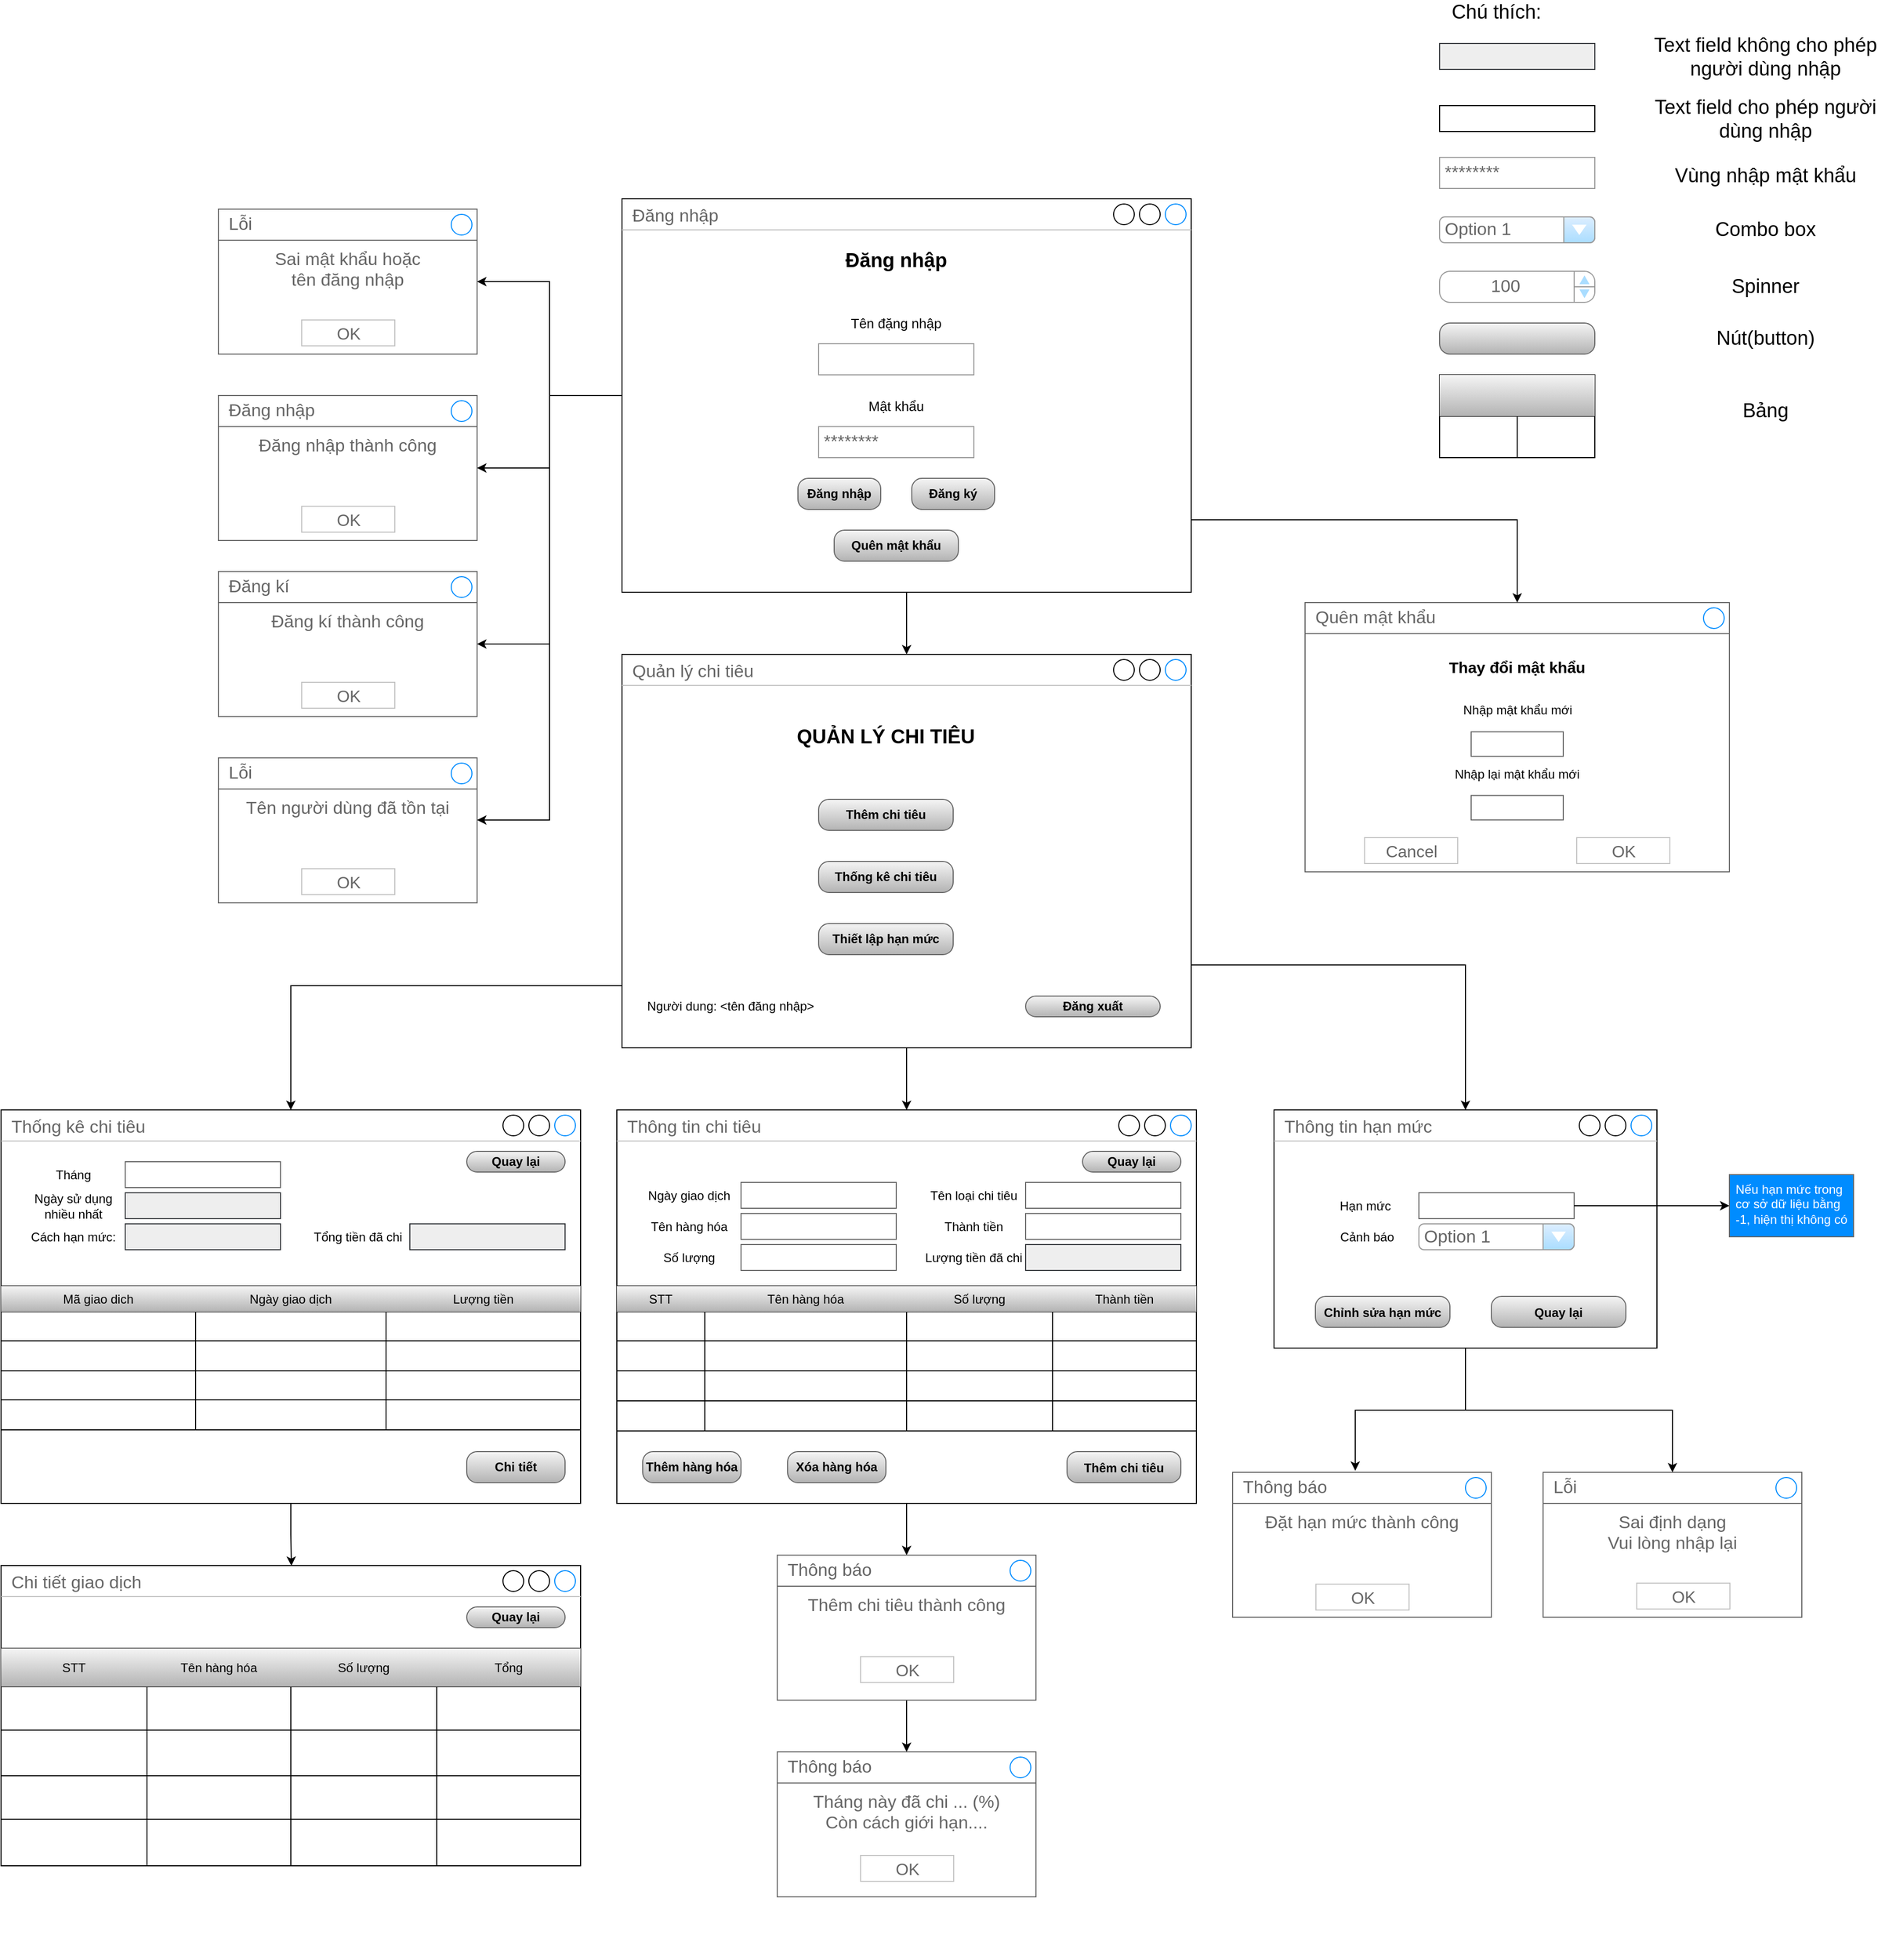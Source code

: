<mxfile version="14.8.4" type="github" pages="6">
  <diagram id="RMA0gpW58A4giQYbhMxl" name="Sơ đồ màn hình">
    <mxGraphModel dx="2580" dy="2012" grid="1" gridSize="10" guides="1" tooltips="1" connect="1" arrows="1" fold="1" page="1" pageScale="1" pageWidth="850" pageHeight="1100" math="0" shadow="0">
      <root>
        <mxCell id="0" />
        <mxCell id="1" parent="0" />
        <mxCell id="KsnyNKV8xD6eK6TbKihS-121" style="edgeStyle=orthogonalEdgeStyle;rounded=0;orthogonalLoop=1;jettySize=auto;html=1;fontSize=12;" parent="1" source="bsy1FFPhVirSa5bNv7_C-1" target="KsnyNKV8xD6eK6TbKihS-117" edge="1">
          <mxGeometry relative="1" as="geometry" />
        </mxCell>
        <mxCell id="fEtWrxZ9Q_CUSQm69vdD-6" style="edgeStyle=orthogonalEdgeStyle;rounded=0;orthogonalLoop=1;jettySize=auto;html=1;" parent="1" source="KsnyNKV8xD6eK6TbKihS-116" target="fEtWrxZ9Q_CUSQm69vdD-1" edge="1">
          <mxGeometry relative="1" as="geometry" />
        </mxCell>
        <mxCell id="KsnyNKV8xD6eK6TbKihS-116" value="Thêm chi tiêu thành công" style="strokeWidth=1;shadow=0;dashed=0;align=center;html=1;shape=mxgraph.mockup.containers.rrect;rSize=0;strokeColor=#666666;fontColor=#666666;fontSize=17;verticalAlign=top;whiteSpace=wrap;fillColor=#ffffff;spacingTop=32;" parent="1" vertex="1">
          <mxGeometry x="240" y="440" width="250" height="140" as="geometry" />
        </mxCell>
        <mxCell id="KsnyNKV8xD6eK6TbKihS-117" value="Thông báo" style="strokeWidth=1;shadow=0;dashed=0;align=center;html=1;shape=mxgraph.mockup.containers.rrect;rSize=0;fontSize=17;fontColor=#666666;strokeColor=#666666;align=left;spacingLeft=8;fillColor=none;resizeWidth=1;" parent="KsnyNKV8xD6eK6TbKihS-116" vertex="1">
          <mxGeometry width="250" height="30" relative="1" as="geometry" />
        </mxCell>
        <mxCell id="KsnyNKV8xD6eK6TbKihS-118" value="" style="shape=ellipse;strokeColor=#008cff;resizable=0;fillColor=none;html=1;" parent="KsnyNKV8xD6eK6TbKihS-117" vertex="1">
          <mxGeometry x="1" y="0.5" width="20" height="20" relative="1" as="geometry">
            <mxPoint x="-25" y="-10" as="offset" />
          </mxGeometry>
        </mxCell>
        <mxCell id="KsnyNKV8xD6eK6TbKihS-120" value="OK" style="strokeWidth=1;shadow=0;dashed=0;align=center;html=1;shape=mxgraph.mockup.containers.rrect;rSize=0;fontSize=16;fontColor=#666666;strokeColor=#c4c4c4;whiteSpace=wrap;fillColor=none;" parent="KsnyNKV8xD6eK6TbKihS-116" vertex="1">
          <mxGeometry x="0.75" y="1" width="90" height="25" relative="1" as="geometry">
            <mxPoint x="-107" y="-42" as="offset" />
          </mxGeometry>
        </mxCell>
        <mxCell id="KsnyNKV8xD6eK6TbKihS-130" value="" style="group" parent="1" vertex="1" connectable="0">
          <mxGeometry x="85" y="10" width="560" height="380" as="geometry" />
        </mxCell>
        <mxCell id="bsy1FFPhVirSa5bNv7_C-1" value="Thông tin chi tiêu" style="strokeWidth=1;shadow=0;dashed=0;align=center;html=1;shape=mxgraph.mockup.containers.window;align=left;verticalAlign=top;spacingLeft=8;strokeColor2=#008cff;strokeColor3=#c4c4c4;fontColor=#666666;mainText=;fontSize=17;labelBackgroundColor=none;" parent="KsnyNKV8xD6eK6TbKihS-130" vertex="1">
          <mxGeometry width="560" height="380" as="geometry" />
        </mxCell>
        <mxCell id="bsy1FFPhVirSa5bNv7_C-2" value="Ngày giao dịch" style="text;html=1;strokeColor=none;fillColor=none;align=center;verticalAlign=middle;whiteSpace=wrap;rounded=0;" parent="KsnyNKV8xD6eK6TbKihS-130" vertex="1">
          <mxGeometry x="20" y="70" width="100" height="25" as="geometry" />
        </mxCell>
        <mxCell id="bsy1FFPhVirSa5bNv7_C-3" value="" style="strokeWidth=1;shadow=0;dashed=0;align=center;html=1;shape=mxgraph.mockup.text.textBox;fontColor=#666666;align=left;fontSize=12;spacingLeft=4;spacingTop=-3;strokeColor=#666666;mainText=" parent="KsnyNKV8xD6eK6TbKihS-130" vertex="1">
          <mxGeometry x="120" y="70" width="150" height="25" as="geometry" />
        </mxCell>
        <mxCell id="KsnyNKV8xD6eK6TbKihS-67" value="" style="shape=table;html=1;whiteSpace=wrap;startSize=0;container=1;collapsible=0;childLayout=tableLayout;" parent="KsnyNKV8xD6eK6TbKihS-130" vertex="1">
          <mxGeometry y="170" width="560" height="140" as="geometry" />
        </mxCell>
        <mxCell id="KsnyNKV8xD6eK6TbKihS-68" value="" style="shape=partialRectangle;html=1;whiteSpace=wrap;collapsible=0;dropTarget=0;pointerEvents=0;fillColor=none;top=0;left=0;bottom=0;right=0;points=[[0,0.5],[1,0.5]];portConstraint=eastwest;" parent="KsnyNKV8xD6eK6TbKihS-67" vertex="1">
          <mxGeometry width="560" height="25" as="geometry" />
        </mxCell>
        <mxCell id="KsnyNKV8xD6eK6TbKihS-69" value="STT" style="shape=partialRectangle;html=1;whiteSpace=wrap;connectable=0;overflow=hidden;fillColor=#f5f5f5;top=0;left=0;bottom=0;right=0;strokeColor=#666666;gradientDirection=south;gradientColor=#b3b3b3;" parent="KsnyNKV8xD6eK6TbKihS-68" vertex="1">
          <mxGeometry width="85" height="25" as="geometry" />
        </mxCell>
        <mxCell id="KsnyNKV8xD6eK6TbKihS-70" value="Tên hàng hóa" style="shape=partialRectangle;html=1;whiteSpace=wrap;connectable=0;overflow=hidden;fillColor=#f5f5f5;top=0;left=0;bottom=0;right=0;strokeColor=#666666;gradientDirection=south;gradientColor=#b3b3b3;" parent="KsnyNKV8xD6eK6TbKihS-68" vertex="1">
          <mxGeometry x="85" width="195" height="25" as="geometry" />
        </mxCell>
        <mxCell id="KsnyNKV8xD6eK6TbKihS-71" value="Số lượng" style="shape=partialRectangle;html=1;whiteSpace=wrap;connectable=0;overflow=hidden;fillColor=#f5f5f5;top=0;left=0;bottom=0;right=0;strokeColor=#666666;gradientDirection=south;gradientColor=#b3b3b3;" parent="KsnyNKV8xD6eK6TbKihS-68" vertex="1">
          <mxGeometry x="280" width="141" height="25" as="geometry" />
        </mxCell>
        <mxCell id="KsnyNKV8xD6eK6TbKihS-72" value="Thành tiền" style="shape=partialRectangle;html=1;whiteSpace=wrap;connectable=0;overflow=hidden;fillColor=#f5f5f5;top=0;left=0;bottom=0;right=0;strokeColor=#666666;gradientDirection=south;gradientColor=#b3b3b3;" parent="KsnyNKV8xD6eK6TbKihS-68" vertex="1">
          <mxGeometry x="421" width="139" height="25" as="geometry" />
        </mxCell>
        <mxCell id="KsnyNKV8xD6eK6TbKihS-73" value="" style="shape=partialRectangle;html=1;whiteSpace=wrap;collapsible=0;dropTarget=0;pointerEvents=0;fillColor=none;top=0;left=0;bottom=0;right=0;points=[[0,0.5],[1,0.5]];portConstraint=eastwest;" parent="KsnyNKV8xD6eK6TbKihS-67" vertex="1">
          <mxGeometry y="25" width="560" height="28" as="geometry" />
        </mxCell>
        <mxCell id="KsnyNKV8xD6eK6TbKihS-74" value="" style="shape=partialRectangle;html=1;whiteSpace=wrap;connectable=0;overflow=hidden;fillColor=none;top=0;left=0;bottom=0;right=0;" parent="KsnyNKV8xD6eK6TbKihS-73" vertex="1">
          <mxGeometry width="85" height="28" as="geometry" />
        </mxCell>
        <mxCell id="KsnyNKV8xD6eK6TbKihS-75" value="" style="shape=partialRectangle;html=1;whiteSpace=wrap;connectable=0;overflow=hidden;fillColor=none;top=0;left=0;bottom=0;right=0;" parent="KsnyNKV8xD6eK6TbKihS-73" vertex="1">
          <mxGeometry x="85" width="195" height="28" as="geometry" />
        </mxCell>
        <mxCell id="KsnyNKV8xD6eK6TbKihS-76" value="" style="shape=partialRectangle;html=1;whiteSpace=wrap;connectable=0;overflow=hidden;fillColor=none;top=0;left=0;bottom=0;right=0;" parent="KsnyNKV8xD6eK6TbKihS-73" vertex="1">
          <mxGeometry x="280" width="141" height="28" as="geometry" />
        </mxCell>
        <mxCell id="KsnyNKV8xD6eK6TbKihS-77" value="" style="shape=partialRectangle;html=1;whiteSpace=wrap;connectable=0;overflow=hidden;fillColor=none;top=0;left=0;bottom=0;right=0;" parent="KsnyNKV8xD6eK6TbKihS-73" vertex="1">
          <mxGeometry x="421" width="139" height="28" as="geometry" />
        </mxCell>
        <mxCell id="KsnyNKV8xD6eK6TbKihS-78" value="" style="shape=partialRectangle;html=1;whiteSpace=wrap;collapsible=0;dropTarget=0;pointerEvents=0;fillColor=none;top=0;left=0;bottom=0;right=0;points=[[0,0.5],[1,0.5]];portConstraint=eastwest;" parent="KsnyNKV8xD6eK6TbKihS-67" vertex="1">
          <mxGeometry y="53" width="560" height="29" as="geometry" />
        </mxCell>
        <mxCell id="KsnyNKV8xD6eK6TbKihS-79" value="" style="shape=partialRectangle;html=1;whiteSpace=wrap;connectable=0;overflow=hidden;fillColor=none;top=0;left=0;bottom=0;right=0;" parent="KsnyNKV8xD6eK6TbKihS-78" vertex="1">
          <mxGeometry width="85" height="29" as="geometry" />
        </mxCell>
        <mxCell id="KsnyNKV8xD6eK6TbKihS-80" value="" style="shape=partialRectangle;html=1;whiteSpace=wrap;connectable=0;overflow=hidden;fillColor=none;top=0;left=0;bottom=0;right=0;" parent="KsnyNKV8xD6eK6TbKihS-78" vertex="1">
          <mxGeometry x="85" width="195" height="29" as="geometry" />
        </mxCell>
        <mxCell id="KsnyNKV8xD6eK6TbKihS-81" value="" style="shape=partialRectangle;html=1;whiteSpace=wrap;connectable=0;overflow=hidden;fillColor=none;top=0;left=0;bottom=0;right=0;" parent="KsnyNKV8xD6eK6TbKihS-78" vertex="1">
          <mxGeometry x="280" width="141" height="29" as="geometry" />
        </mxCell>
        <mxCell id="KsnyNKV8xD6eK6TbKihS-82" value="" style="shape=partialRectangle;html=1;whiteSpace=wrap;connectable=0;overflow=hidden;fillColor=none;top=0;left=0;bottom=0;right=0;" parent="KsnyNKV8xD6eK6TbKihS-78" vertex="1">
          <mxGeometry x="421" width="139" height="29" as="geometry" />
        </mxCell>
        <mxCell id="KsnyNKV8xD6eK6TbKihS-83" value="" style="shape=partialRectangle;html=1;whiteSpace=wrap;collapsible=0;dropTarget=0;pointerEvents=0;fillColor=none;top=0;left=0;bottom=0;right=0;points=[[0,0.5],[1,0.5]];portConstraint=eastwest;" parent="KsnyNKV8xD6eK6TbKihS-67" vertex="1">
          <mxGeometry y="82" width="560" height="29" as="geometry" />
        </mxCell>
        <mxCell id="KsnyNKV8xD6eK6TbKihS-84" value="" style="shape=partialRectangle;html=1;whiteSpace=wrap;connectable=0;overflow=hidden;fillColor=none;top=0;left=0;bottom=0;right=0;" parent="KsnyNKV8xD6eK6TbKihS-83" vertex="1">
          <mxGeometry width="85" height="29" as="geometry" />
        </mxCell>
        <mxCell id="KsnyNKV8xD6eK6TbKihS-85" value="" style="shape=partialRectangle;html=1;whiteSpace=wrap;connectable=0;overflow=hidden;fillColor=none;top=0;left=0;bottom=0;right=0;" parent="KsnyNKV8xD6eK6TbKihS-83" vertex="1">
          <mxGeometry x="85" width="195" height="29" as="geometry" />
        </mxCell>
        <mxCell id="KsnyNKV8xD6eK6TbKihS-86" value="" style="shape=partialRectangle;html=1;whiteSpace=wrap;connectable=0;overflow=hidden;fillColor=none;top=0;left=0;bottom=0;right=0;" parent="KsnyNKV8xD6eK6TbKihS-83" vertex="1">
          <mxGeometry x="280" width="141" height="29" as="geometry" />
        </mxCell>
        <mxCell id="KsnyNKV8xD6eK6TbKihS-87" value="" style="shape=partialRectangle;html=1;whiteSpace=wrap;connectable=0;overflow=hidden;fillColor=none;top=0;left=0;bottom=0;right=0;" parent="KsnyNKV8xD6eK6TbKihS-83" vertex="1">
          <mxGeometry x="421" width="139" height="29" as="geometry" />
        </mxCell>
        <mxCell id="KsnyNKV8xD6eK6TbKihS-88" value="" style="shape=partialRectangle;html=1;whiteSpace=wrap;collapsible=0;dropTarget=0;pointerEvents=0;fillColor=none;top=0;left=0;bottom=0;right=0;points=[[0,0.5],[1,0.5]];portConstraint=eastwest;" parent="KsnyNKV8xD6eK6TbKihS-67" vertex="1">
          <mxGeometry y="111" width="560" height="29" as="geometry" />
        </mxCell>
        <mxCell id="KsnyNKV8xD6eK6TbKihS-89" value="" style="shape=partialRectangle;html=1;whiteSpace=wrap;connectable=0;overflow=hidden;fillColor=none;top=0;left=0;bottom=0;right=0;" parent="KsnyNKV8xD6eK6TbKihS-88" vertex="1">
          <mxGeometry width="85" height="29" as="geometry" />
        </mxCell>
        <mxCell id="KsnyNKV8xD6eK6TbKihS-90" value="" style="shape=partialRectangle;html=1;whiteSpace=wrap;connectable=0;overflow=hidden;fillColor=none;top=0;left=0;bottom=0;right=0;" parent="KsnyNKV8xD6eK6TbKihS-88" vertex="1">
          <mxGeometry x="85" width="195" height="29" as="geometry" />
        </mxCell>
        <mxCell id="KsnyNKV8xD6eK6TbKihS-91" value="" style="shape=partialRectangle;html=1;whiteSpace=wrap;connectable=0;overflow=hidden;fillColor=none;top=0;left=0;bottom=0;right=0;" parent="KsnyNKV8xD6eK6TbKihS-88" vertex="1">
          <mxGeometry x="280" width="141" height="29" as="geometry" />
        </mxCell>
        <mxCell id="KsnyNKV8xD6eK6TbKihS-92" value="" style="shape=partialRectangle;html=1;whiteSpace=wrap;connectable=0;overflow=hidden;fillColor=none;top=0;left=0;bottom=0;right=0;" parent="KsnyNKV8xD6eK6TbKihS-88" vertex="1">
          <mxGeometry x="421" width="139" height="29" as="geometry" />
        </mxCell>
        <mxCell id="KsnyNKV8xD6eK6TbKihS-100" value="Tên hàng hóa" style="text;html=1;strokeColor=none;fillColor=none;align=center;verticalAlign=middle;whiteSpace=wrap;rounded=0;" parent="KsnyNKV8xD6eK6TbKihS-130" vertex="1">
          <mxGeometry x="20" y="100" width="100" height="25" as="geometry" />
        </mxCell>
        <mxCell id="KsnyNKV8xD6eK6TbKihS-101" value="" style="strokeWidth=1;shadow=0;dashed=0;align=center;html=1;shape=mxgraph.mockup.text.textBox;fontColor=#666666;align=left;fontSize=12;spacingLeft=4;spacingTop=-3;strokeColor=#666666;mainText=" parent="KsnyNKV8xD6eK6TbKihS-130" vertex="1">
          <mxGeometry x="120" y="100" width="150" height="25" as="geometry" />
        </mxCell>
        <mxCell id="KsnyNKV8xD6eK6TbKihS-102" value="Thành tiền" style="text;html=1;strokeColor=none;fillColor=none;align=center;verticalAlign=middle;whiteSpace=wrap;rounded=0;" parent="KsnyNKV8xD6eK6TbKihS-130" vertex="1">
          <mxGeometry x="295" y="100" width="100" height="25" as="geometry" />
        </mxCell>
        <mxCell id="KsnyNKV8xD6eK6TbKihS-103" value="" style="strokeWidth=1;shadow=0;dashed=0;align=center;html=1;shape=mxgraph.mockup.text.textBox;fontColor=#666666;align=left;fontSize=12;spacingLeft=4;spacingTop=-3;strokeColor=#666666;mainText=" parent="KsnyNKV8xD6eK6TbKihS-130" vertex="1">
          <mxGeometry x="395" y="100" width="150" height="25" as="geometry" />
        </mxCell>
        <mxCell id="KsnyNKV8xD6eK6TbKihS-104" value="Số lượng" style="text;html=1;strokeColor=none;fillColor=none;align=center;verticalAlign=middle;whiteSpace=wrap;rounded=0;" parent="KsnyNKV8xD6eK6TbKihS-130" vertex="1">
          <mxGeometry x="20" y="130" width="100" height="25" as="geometry" />
        </mxCell>
        <mxCell id="KsnyNKV8xD6eK6TbKihS-105" value="" style="strokeWidth=1;shadow=0;dashed=0;align=center;html=1;shape=mxgraph.mockup.text.textBox;fontColor=#666666;align=left;fontSize=12;spacingLeft=4;spacingTop=-3;strokeColor=#666666;mainText=" parent="KsnyNKV8xD6eK6TbKihS-130" vertex="1">
          <mxGeometry x="120" y="130" width="150" height="25" as="geometry" />
        </mxCell>
        <mxCell id="KsnyNKV8xD6eK6TbKihS-107" value="Lượng tiền đã chi" style="text;html=1;strokeColor=none;fillColor=none;align=center;verticalAlign=middle;whiteSpace=wrap;rounded=0;" parent="KsnyNKV8xD6eK6TbKihS-130" vertex="1">
          <mxGeometry x="295" y="130" width="100" height="25" as="geometry" />
        </mxCell>
        <mxCell id="KsnyNKV8xD6eK6TbKihS-108" value="" style="strokeWidth=1;shadow=0;dashed=0;align=center;html=1;shape=mxgraph.mockup.text.textBox;align=left;fontSize=12;spacingLeft=4;spacingTop=-3;strokeColor=#36393d;mainText=;fillColor=#eeeeee;" parent="KsnyNKV8xD6eK6TbKihS-130" vertex="1">
          <mxGeometry x="395" y="130" width="150" height="25" as="geometry" />
        </mxCell>
        <mxCell id="KsnyNKV8xD6eK6TbKihS-109" value="Thêm hàng hóa" style="strokeWidth=1;shadow=0;dashed=0;align=center;html=1;shape=mxgraph.mockup.buttons.button;strokeColor=#666666;mainText=;buttonStyle=round;fontSize=12;fontStyle=1;fillColor=#f5f5f5;whiteSpace=wrap;gradientColor=#b3b3b3;" parent="KsnyNKV8xD6eK6TbKihS-130" vertex="1">
          <mxGeometry x="25" y="330" width="95" height="30" as="geometry" />
        </mxCell>
        <mxCell id="KsnyNKV8xD6eK6TbKihS-113" value="Xóa hàng hóa" style="strokeWidth=1;shadow=0;dashed=0;align=center;html=1;shape=mxgraph.mockup.buttons.button;strokeColor=#666666;mainText=;buttonStyle=round;fontSize=12;fontStyle=1;fillColor=#f5f5f5;whiteSpace=wrap;gradientColor=#b3b3b3;" parent="KsnyNKV8xD6eK6TbKihS-130" vertex="1">
          <mxGeometry x="165" y="330" width="95" height="30" as="geometry" />
        </mxCell>
        <mxCell id="KsnyNKV8xD6eK6TbKihS-115" value="Thêm chi tiêu" style="strokeWidth=1;shadow=0;dashed=0;align=center;shape=mxgraph.mockup.buttons.button;strokeColor=#666666;mainText=;buttonStyle=round;fontSize=12;fontStyle=1;fillColor=#f5f5f5;gradientColor=#b3b3b3;" parent="KsnyNKV8xD6eK6TbKihS-130" vertex="1">
          <mxGeometry x="435" y="330" width="110" height="30" as="geometry" />
        </mxCell>
        <mxCell id="KsnyNKV8xD6eK6TbKihS-123" value="Quay lại" style="strokeWidth=1;shadow=0;dashed=0;align=center;html=1;shape=mxgraph.mockup.buttons.button;strokeColor=#666666;mainText=;buttonStyle=round;fontSize=12;fontStyle=1;fillColor=#f5f5f5;whiteSpace=wrap;gradientColor=#b3b3b3;" parent="KsnyNKV8xD6eK6TbKihS-130" vertex="1">
          <mxGeometry x="450" y="40" width="95" height="20" as="geometry" />
        </mxCell>
        <mxCell id="5SNDt5HPD3swDYjKTSRB-1" value="" style="strokeWidth=1;shadow=0;dashed=0;align=center;html=1;shape=mxgraph.mockup.text.textBox;fontColor=#666666;align=left;fontSize=12;spacingLeft=4;spacingTop=-3;strokeColor=#666666;mainText=" vertex="1" parent="KsnyNKV8xD6eK6TbKihS-130">
          <mxGeometry x="395" y="70" width="150" height="25" as="geometry" />
        </mxCell>
        <mxCell id="5SNDt5HPD3swDYjKTSRB-2" value="Tên loại chi tiêu" style="text;html=1;strokeColor=none;fillColor=none;align=center;verticalAlign=middle;whiteSpace=wrap;rounded=0;" vertex="1" parent="KsnyNKV8xD6eK6TbKihS-130">
          <mxGeometry x="295" y="70" width="100" height="25" as="geometry" />
        </mxCell>
        <mxCell id="KsnyNKV8xD6eK6TbKihS-131" value="" style="group" parent="1" vertex="1" connectable="0">
          <mxGeometry x="720" y="10" width="370" height="230" as="geometry" />
        </mxCell>
        <mxCell id="KsnyNKV8xD6eK6TbKihS-132" value="Thông tin hạn mức" style="strokeWidth=1;shadow=0;dashed=0;align=center;html=1;shape=mxgraph.mockup.containers.window;align=left;verticalAlign=top;spacingLeft=8;strokeColor2=#008cff;strokeColor3=#c4c4c4;fontColor=#666666;mainText=;fontSize=17;labelBackgroundColor=none;" parent="KsnyNKV8xD6eK6TbKihS-131" vertex="1">
          <mxGeometry width="370.0" height="230" as="geometry" />
        </mxCell>
        <mxCell id="KsnyNKV8xD6eK6TbKihS-174" value="Hạn mức&amp;nbsp;" style="text;html=1;strokeColor=none;fillColor=none;align=center;verticalAlign=middle;whiteSpace=wrap;rounded=0;" parent="KsnyNKV8xD6eK6TbKihS-131" vertex="1">
          <mxGeometry x="40" y="80" width="100" height="25" as="geometry" />
        </mxCell>
        <mxCell id="KsnyNKV8xD6eK6TbKihS-175" value="" style="strokeWidth=1;shadow=0;dashed=0;align=center;html=1;shape=mxgraph.mockup.text.textBox;fontColor=#666666;align=left;fontSize=12;spacingLeft=4;spacingTop=-3;strokeColor=#666666;mainText=" parent="KsnyNKV8xD6eK6TbKihS-131" vertex="1">
          <mxGeometry x="140" y="80" width="150" height="25" as="geometry" />
        </mxCell>
        <mxCell id="KsnyNKV8xD6eK6TbKihS-178" value="Quay lại" style="strokeWidth=1;shadow=0;dashed=0;align=center;shape=mxgraph.mockup.buttons.button;strokeColor=#666666;mainText=;buttonStyle=round;fontSize=12;fontStyle=1;fillColor=#f5f5f5;gradientColor=#b3b3b3;" parent="KsnyNKV8xD6eK6TbKihS-131" vertex="1">
          <mxGeometry x="210" y="180" width="130" height="30" as="geometry" />
        </mxCell>
        <mxCell id="KsnyNKV8xD6eK6TbKihS-179" value="Chỉnh sửa hạn mức" style="strokeWidth=1;shadow=0;dashed=0;align=center;shape=mxgraph.mockup.buttons.button;strokeColor=#666666;mainText=;buttonStyle=round;fontSize=12;fontStyle=1;fillColor=#f5f5f5;gradientColor=#b3b3b3;" parent="KsnyNKV8xD6eK6TbKihS-131" vertex="1">
          <mxGeometry x="40" y="180" width="130" height="30" as="geometry" />
        </mxCell>
        <mxCell id="fEtWrxZ9Q_CUSQm69vdD-7" value="Cảnh báo" style="text;html=1;strokeColor=none;fillColor=none;align=center;verticalAlign=middle;whiteSpace=wrap;rounded=0;" parent="KsnyNKV8xD6eK6TbKihS-131" vertex="1">
          <mxGeometry x="40" y="110" width="100" height="25" as="geometry" />
        </mxCell>
        <mxCell id="fEtWrxZ9Q_CUSQm69vdD-9" value="Option 1" style="strokeWidth=1;shadow=0;dashed=0;align=center;html=1;shape=mxgraph.mockup.forms.comboBox;strokeColor=#999999;fillColor=#ddeeff;align=left;fillColor2=#aaddff;mainText=;fontColor=#666666;fontSize=17;spacingLeft=3;" parent="KsnyNKV8xD6eK6TbKihS-131" vertex="1">
          <mxGeometry x="140" y="110" width="150" height="25" as="geometry" />
        </mxCell>
        <mxCell id="KsnyNKV8xD6eK6TbKihS-176" value="Nếu hạn mức trong cơ sở dữ liệu bằng -1, hiện thị không có" style="whiteSpace=wrap;html=1;shadow=0;dashed=0;align=left;strokeColor=#666666;strokeWidth=1;spacingTop=-3;spacingLeft=4;fillColor=#008CFF;fontColor=#FFFFFF;" parent="1" vertex="1">
          <mxGeometry x="1160" y="72.5" width="120" height="60" as="geometry" />
        </mxCell>
        <mxCell id="KsnyNKV8xD6eK6TbKihS-177" value="" style="edgeStyle=orthogonalEdgeStyle;rounded=0;orthogonalLoop=1;jettySize=auto;html=1;fontSize=12;fontColor=#FFFFFF;" parent="1" source="KsnyNKV8xD6eK6TbKihS-175" target="KsnyNKV8xD6eK6TbKihS-176" edge="1">
          <mxGeometry relative="1" as="geometry" />
        </mxCell>
        <mxCell id="fEtWrxZ9Q_CUSQm69vdD-1" value="Tháng này đã chi ... (%)&lt;br&gt;Còn cách giới hạn...." style="strokeWidth=1;shadow=0;dashed=0;align=center;html=1;shape=mxgraph.mockup.containers.rrect;rSize=0;strokeColor=#666666;fontColor=#666666;fontSize=17;verticalAlign=top;whiteSpace=wrap;fillColor=#ffffff;spacingTop=32;" parent="1" vertex="1">
          <mxGeometry x="240" y="630" width="250" height="140" as="geometry" />
        </mxCell>
        <mxCell id="fEtWrxZ9Q_CUSQm69vdD-2" value="Thông báo" style="strokeWidth=1;shadow=0;dashed=0;align=center;html=1;shape=mxgraph.mockup.containers.rrect;rSize=0;fontSize=17;fontColor=#666666;strokeColor=#666666;align=left;spacingLeft=8;fillColor=none;resizeWidth=1;" parent="fEtWrxZ9Q_CUSQm69vdD-1" vertex="1">
          <mxGeometry width="250" height="30" relative="1" as="geometry" />
        </mxCell>
        <mxCell id="fEtWrxZ9Q_CUSQm69vdD-3" value="" style="shape=ellipse;strokeColor=#008cff;resizable=0;fillColor=none;html=1;" parent="fEtWrxZ9Q_CUSQm69vdD-2" vertex="1">
          <mxGeometry x="1" y="0.5" width="20" height="20" relative="1" as="geometry">
            <mxPoint x="-25" y="-10" as="offset" />
          </mxGeometry>
        </mxCell>
        <mxCell id="fEtWrxZ9Q_CUSQm69vdD-5" value="OK" style="strokeWidth=1;shadow=0;dashed=0;align=center;html=1;shape=mxgraph.mockup.containers.rrect;rSize=0;fontSize=16;fontColor=#666666;strokeColor=#c4c4c4;whiteSpace=wrap;fillColor=none;" parent="fEtWrxZ9Q_CUSQm69vdD-1" vertex="1">
          <mxGeometry x="0.75" y="1" width="90" height="25" relative="1" as="geometry">
            <mxPoint x="-107" y="-40" as="offset" />
          </mxGeometry>
        </mxCell>
        <mxCell id="09SewAB6d0spETSHWCLL-45" value="" style="group" parent="1" vertex="1" connectable="0">
          <mxGeometry x="-510" y="10" width="560" height="380" as="geometry" />
        </mxCell>
        <mxCell id="09SewAB6d0spETSHWCLL-46" value="Thống kê chi tiêu" style="strokeWidth=1;shadow=0;dashed=0;align=center;html=1;shape=mxgraph.mockup.containers.window;align=left;verticalAlign=top;spacingLeft=8;strokeColor2=#008cff;strokeColor3=#c4c4c4;fontColor=#666666;mainText=;fontSize=17;labelBackgroundColor=none;" parent="09SewAB6d0spETSHWCLL-45" vertex="1">
          <mxGeometry width="560" height="380" as="geometry" />
        </mxCell>
        <mxCell id="09SewAB6d0spETSHWCLL-47" value="Tháng" style="text;html=1;strokeColor=none;fillColor=none;align=center;verticalAlign=middle;whiteSpace=wrap;rounded=0;" parent="09SewAB6d0spETSHWCLL-45" vertex="1">
          <mxGeometry x="20" y="50" width="100" height="25" as="geometry" />
        </mxCell>
        <mxCell id="09SewAB6d0spETSHWCLL-48" value="" style="strokeWidth=1;shadow=0;dashed=0;align=center;html=1;shape=mxgraph.mockup.text.textBox;fontColor=#666666;align=left;fontSize=12;spacingLeft=4;spacingTop=-3;strokeColor=#666666;mainText=" parent="09SewAB6d0spETSHWCLL-45" vertex="1">
          <mxGeometry x="120" y="50" width="150" height="25" as="geometry" />
        </mxCell>
        <mxCell id="09SewAB6d0spETSHWCLL-49" value="" style="shape=table;html=1;whiteSpace=wrap;startSize=0;container=1;collapsible=0;childLayout=tableLayout;" parent="09SewAB6d0spETSHWCLL-45" vertex="1">
          <mxGeometry y="170" width="560" height="139" as="geometry" />
        </mxCell>
        <mxCell id="09SewAB6d0spETSHWCLL-50" value="" style="shape=partialRectangle;html=1;whiteSpace=wrap;collapsible=0;dropTarget=0;pointerEvents=0;fillColor=none;top=0;left=0;bottom=0;right=0;points=[[0,0.5],[1,0.5]];portConstraint=eastwest;" parent="09SewAB6d0spETSHWCLL-49" vertex="1">
          <mxGeometry width="560" height="25" as="geometry" />
        </mxCell>
        <mxCell id="09SewAB6d0spETSHWCLL-51" value="Mã giao dich" style="shape=partialRectangle;html=1;whiteSpace=wrap;connectable=0;overflow=hidden;fillColor=#f5f5f5;top=0;left=0;bottom=0;right=0;strokeColor=#666666;gradientDirection=south;gradientColor=#b3b3b3;" parent="09SewAB6d0spETSHWCLL-50" vertex="1">
          <mxGeometry width="188" height="25" as="geometry" />
        </mxCell>
        <mxCell id="09SewAB6d0spETSHWCLL-52" value="Ngày giao dịch" style="shape=partialRectangle;html=1;whiteSpace=wrap;connectable=0;overflow=hidden;fillColor=#f5f5f5;top=0;left=0;bottom=0;right=0;strokeColor=#666666;gradientDirection=south;gradientColor=#b3b3b3;" parent="09SewAB6d0spETSHWCLL-50" vertex="1">
          <mxGeometry x="188" width="184" height="25" as="geometry" />
        </mxCell>
        <mxCell id="09SewAB6d0spETSHWCLL-53" value="Lượng tiền" style="shape=partialRectangle;html=1;whiteSpace=wrap;connectable=0;overflow=hidden;fillColor=#f5f5f5;top=0;left=0;bottom=0;right=0;strokeColor=#666666;gradientDirection=south;gradientColor=#b3b3b3;" parent="09SewAB6d0spETSHWCLL-50" vertex="1">
          <mxGeometry x="372" width="188" height="25" as="geometry" />
        </mxCell>
        <mxCell id="09SewAB6d0spETSHWCLL-55" value="" style="shape=partialRectangle;html=1;whiteSpace=wrap;collapsible=0;dropTarget=0;pointerEvents=0;fillColor=none;top=0;left=0;bottom=0;right=0;points=[[0,0.5],[1,0.5]];portConstraint=eastwest;" parent="09SewAB6d0spETSHWCLL-49" vertex="1">
          <mxGeometry y="25" width="560" height="28" as="geometry" />
        </mxCell>
        <mxCell id="09SewAB6d0spETSHWCLL-56" value="" style="shape=partialRectangle;html=1;whiteSpace=wrap;connectable=0;overflow=hidden;fillColor=none;top=0;left=0;bottom=0;right=0;" parent="09SewAB6d0spETSHWCLL-55" vertex="1">
          <mxGeometry width="188" height="28" as="geometry" />
        </mxCell>
        <mxCell id="09SewAB6d0spETSHWCLL-57" value="" style="shape=partialRectangle;html=1;whiteSpace=wrap;connectable=0;overflow=hidden;fillColor=none;top=0;left=0;bottom=0;right=0;" parent="09SewAB6d0spETSHWCLL-55" vertex="1">
          <mxGeometry x="188" width="184" height="28" as="geometry" />
        </mxCell>
        <mxCell id="09SewAB6d0spETSHWCLL-58" value="" style="shape=partialRectangle;html=1;whiteSpace=wrap;connectable=0;overflow=hidden;fillColor=none;top=0;left=0;bottom=0;right=0;" parent="09SewAB6d0spETSHWCLL-55" vertex="1">
          <mxGeometry x="372" width="188" height="28" as="geometry" />
        </mxCell>
        <mxCell id="09SewAB6d0spETSHWCLL-60" value="" style="shape=partialRectangle;html=1;whiteSpace=wrap;collapsible=0;dropTarget=0;pointerEvents=0;fillColor=none;top=0;left=0;bottom=0;right=0;points=[[0,0.5],[1,0.5]];portConstraint=eastwest;" parent="09SewAB6d0spETSHWCLL-49" vertex="1">
          <mxGeometry y="53" width="560" height="29" as="geometry" />
        </mxCell>
        <mxCell id="09SewAB6d0spETSHWCLL-61" value="" style="shape=partialRectangle;html=1;whiteSpace=wrap;connectable=0;overflow=hidden;fillColor=none;top=0;left=0;bottom=0;right=0;" parent="09SewAB6d0spETSHWCLL-60" vertex="1">
          <mxGeometry width="188" height="29" as="geometry" />
        </mxCell>
        <mxCell id="09SewAB6d0spETSHWCLL-62" value="" style="shape=partialRectangle;html=1;whiteSpace=wrap;connectable=0;overflow=hidden;fillColor=none;top=0;left=0;bottom=0;right=0;" parent="09SewAB6d0spETSHWCLL-60" vertex="1">
          <mxGeometry x="188" width="184" height="29" as="geometry" />
        </mxCell>
        <mxCell id="09SewAB6d0spETSHWCLL-63" value="" style="shape=partialRectangle;html=1;whiteSpace=wrap;connectable=0;overflow=hidden;fillColor=none;top=0;left=0;bottom=0;right=0;" parent="09SewAB6d0spETSHWCLL-60" vertex="1">
          <mxGeometry x="372" width="188" height="29" as="geometry" />
        </mxCell>
        <mxCell id="09SewAB6d0spETSHWCLL-65" value="" style="shape=partialRectangle;html=1;whiteSpace=wrap;collapsible=0;dropTarget=0;pointerEvents=0;fillColor=none;top=0;left=0;bottom=0;right=0;points=[[0,0.5],[1,0.5]];portConstraint=eastwest;" parent="09SewAB6d0spETSHWCLL-49" vertex="1">
          <mxGeometry y="82" width="560" height="28" as="geometry" />
        </mxCell>
        <mxCell id="09SewAB6d0spETSHWCLL-66" value="" style="shape=partialRectangle;html=1;whiteSpace=wrap;connectable=0;overflow=hidden;fillColor=none;top=0;left=0;bottom=0;right=0;" parent="09SewAB6d0spETSHWCLL-65" vertex="1">
          <mxGeometry width="188" height="28" as="geometry" />
        </mxCell>
        <mxCell id="09SewAB6d0spETSHWCLL-67" value="" style="shape=partialRectangle;html=1;whiteSpace=wrap;connectable=0;overflow=hidden;fillColor=none;top=0;left=0;bottom=0;right=0;" parent="09SewAB6d0spETSHWCLL-65" vertex="1">
          <mxGeometry x="188" width="184" height="28" as="geometry" />
        </mxCell>
        <mxCell id="09SewAB6d0spETSHWCLL-68" value="" style="shape=partialRectangle;html=1;whiteSpace=wrap;connectable=0;overflow=hidden;fillColor=none;top=0;left=0;bottom=0;right=0;" parent="09SewAB6d0spETSHWCLL-65" vertex="1">
          <mxGeometry x="372" width="188" height="28" as="geometry" />
        </mxCell>
        <mxCell id="09SewAB6d0spETSHWCLL-70" value="" style="shape=partialRectangle;html=1;whiteSpace=wrap;collapsible=0;dropTarget=0;pointerEvents=0;fillColor=none;top=0;left=0;bottom=0;right=0;points=[[0,0.5],[1,0.5]];portConstraint=eastwest;" parent="09SewAB6d0spETSHWCLL-49" vertex="1">
          <mxGeometry y="110" width="560" height="29" as="geometry" />
        </mxCell>
        <mxCell id="09SewAB6d0spETSHWCLL-71" value="" style="shape=partialRectangle;html=1;whiteSpace=wrap;connectable=0;overflow=hidden;fillColor=none;top=0;left=0;bottom=0;right=0;" parent="09SewAB6d0spETSHWCLL-70" vertex="1">
          <mxGeometry width="188" height="29" as="geometry" />
        </mxCell>
        <mxCell id="09SewAB6d0spETSHWCLL-72" value="" style="shape=partialRectangle;html=1;whiteSpace=wrap;connectable=0;overflow=hidden;fillColor=none;top=0;left=0;bottom=0;right=0;" parent="09SewAB6d0spETSHWCLL-70" vertex="1">
          <mxGeometry x="188" width="184" height="29" as="geometry" />
        </mxCell>
        <mxCell id="09SewAB6d0spETSHWCLL-73" value="" style="shape=partialRectangle;html=1;whiteSpace=wrap;connectable=0;overflow=hidden;fillColor=none;top=0;left=0;bottom=0;right=0;" parent="09SewAB6d0spETSHWCLL-70" vertex="1">
          <mxGeometry x="372" width="188" height="29" as="geometry" />
        </mxCell>
        <mxCell id="09SewAB6d0spETSHWCLL-75" value="Ngày sử dụng nhiều nhất" style="text;html=1;strokeColor=none;fillColor=none;align=center;verticalAlign=middle;whiteSpace=wrap;rounded=0;" parent="09SewAB6d0spETSHWCLL-45" vertex="1">
          <mxGeometry x="20" y="80" width="100" height="25" as="geometry" />
        </mxCell>
        <mxCell id="09SewAB6d0spETSHWCLL-76" value="" style="strokeWidth=1;shadow=0;dashed=0;align=center;html=1;shape=mxgraph.mockup.text.textBox;align=left;fontSize=12;spacingLeft=4;spacingTop=-3;strokeColor=#36393d;mainText=;fillColor=#eeeeee;" parent="09SewAB6d0spETSHWCLL-45" vertex="1">
          <mxGeometry x="120" y="80" width="150" height="25" as="geometry" />
        </mxCell>
        <mxCell id="09SewAB6d0spETSHWCLL-77" value="Cách hạn mức:" style="text;html=1;strokeColor=none;fillColor=none;align=center;verticalAlign=middle;whiteSpace=wrap;rounded=0;" parent="09SewAB6d0spETSHWCLL-45" vertex="1">
          <mxGeometry x="20" y="110" width="100" height="25" as="geometry" />
        </mxCell>
        <mxCell id="09SewAB6d0spETSHWCLL-78" value="" style="strokeWidth=1;shadow=0;dashed=0;align=center;html=1;shape=mxgraph.mockup.text.textBox;align=left;fontSize=12;spacingLeft=4;spacingTop=-3;strokeColor=#36393d;mainText=;fillColor=#eeeeee;" parent="09SewAB6d0spETSHWCLL-45" vertex="1">
          <mxGeometry x="120" y="110" width="150" height="25" as="geometry" />
        </mxCell>
        <mxCell id="09SewAB6d0spETSHWCLL-81" value="Tổng tiền đã chi" style="text;html=1;strokeColor=none;fillColor=none;align=center;verticalAlign=middle;whiteSpace=wrap;rounded=0;" parent="09SewAB6d0spETSHWCLL-45" vertex="1">
          <mxGeometry x="295" y="110" width="100" height="25" as="geometry" />
        </mxCell>
        <mxCell id="09SewAB6d0spETSHWCLL-82" value="" style="strokeWidth=1;shadow=0;dashed=0;align=center;html=1;shape=mxgraph.mockup.text.textBox;align=left;fontSize=12;spacingLeft=4;spacingTop=-3;strokeColor=#36393d;mainText=;fillColor=#eeeeee;" parent="09SewAB6d0spETSHWCLL-45" vertex="1">
          <mxGeometry x="395" y="110" width="150" height="25" as="geometry" />
        </mxCell>
        <mxCell id="09SewAB6d0spETSHWCLL-87" value="Quay lại" style="strokeWidth=1;shadow=0;dashed=0;align=center;html=1;shape=mxgraph.mockup.buttons.button;strokeColor=#666666;mainText=;buttonStyle=round;fontSize=12;fontStyle=1;fillColor=#f5f5f5;whiteSpace=wrap;gradientColor=#b3b3b3;" parent="09SewAB6d0spETSHWCLL-45" vertex="1">
          <mxGeometry x="450" y="40" width="95" height="20" as="geometry" />
        </mxCell>
        <mxCell id="09SewAB6d0spETSHWCLL-88" value="Chi tiết" style="strokeWidth=1;shadow=0;dashed=0;align=center;html=1;shape=mxgraph.mockup.buttons.button;strokeColor=#666666;mainText=;buttonStyle=round;fontSize=12;fontStyle=1;fillColor=#f5f5f5;whiteSpace=wrap;gradientColor=#b3b3b3;" parent="09SewAB6d0spETSHWCLL-45" vertex="1">
          <mxGeometry x="450" y="330" width="95" height="30" as="geometry" />
        </mxCell>
        <mxCell id="zOUMmwGg_xpKz38YwSDY-8" value="" style="group" parent="1" vertex="1" connectable="0">
          <mxGeometry x="90" y="-430" width="550" height="380" as="geometry" />
        </mxCell>
        <mxCell id="zOUMmwGg_xpKz38YwSDY-2" value="Quản lý chi tiêu" style="strokeWidth=1;shadow=0;dashed=0;align=center;html=1;shape=mxgraph.mockup.containers.window;align=left;verticalAlign=top;spacingLeft=8;strokeColor2=#008cff;strokeColor3=#c4c4c4;fontColor=#666666;mainText=;fontSize=17;labelBackgroundColor=none;" parent="zOUMmwGg_xpKz38YwSDY-8" vertex="1">
          <mxGeometry width="550" height="380" as="geometry" />
        </mxCell>
        <mxCell id="zOUMmwGg_xpKz38YwSDY-3" value="&lt;b style=&quot;font-size: 19px;&quot;&gt;QUẢN LÝ CHI TIÊU&lt;/b&gt;" style="text;html=1;strokeColor=none;fillColor=none;align=center;verticalAlign=middle;whiteSpace=wrap;rounded=0;fontSize=19;" parent="zOUMmwGg_xpKz38YwSDY-8" vertex="1">
          <mxGeometry x="150" y="60" width="210" height="40" as="geometry" />
        </mxCell>
        <mxCell id="zOUMmwGg_xpKz38YwSDY-4" value="Thêm chi tiêu" style="strokeWidth=1;shadow=0;dashed=0;align=center;html=1;shape=mxgraph.mockup.buttons.button;strokeColor=#666666;mainText=;buttonStyle=round;fontSize=12;fontStyle=1;fillColor=#f5f5f5;whiteSpace=wrap;gradientColor=#b3b3b3;" parent="zOUMmwGg_xpKz38YwSDY-8" vertex="1">
          <mxGeometry x="190" y="140" width="130" height="30" as="geometry" />
        </mxCell>
        <mxCell id="zOUMmwGg_xpKz38YwSDY-6" value="Thống kê chi tiêu" style="strokeWidth=1;shadow=0;dashed=0;align=center;html=1;shape=mxgraph.mockup.buttons.button;strokeColor=#666666;mainText=;buttonStyle=round;fontSize=12;fontStyle=1;fillColor=#f5f5f5;whiteSpace=wrap;gradientColor=#b3b3b3;" parent="zOUMmwGg_xpKz38YwSDY-8" vertex="1">
          <mxGeometry x="190" y="200" width="130" height="30" as="geometry" />
        </mxCell>
        <mxCell id="zOUMmwGg_xpKz38YwSDY-30" value="Thiết lập hạn mức" style="strokeWidth=1;shadow=0;dashed=0;align=center;html=1;shape=mxgraph.mockup.buttons.button;strokeColor=#666666;mainText=;buttonStyle=round;fontSize=12;fontStyle=1;fillColor=#f5f5f5;whiteSpace=wrap;gradientColor=#b3b3b3;" parent="zOUMmwGg_xpKz38YwSDY-8" vertex="1">
          <mxGeometry x="190" y="260" width="130" height="30" as="geometry" />
        </mxCell>
        <mxCell id="zOUMmwGg_xpKz38YwSDY-38" value="Đăng xuất" style="strokeWidth=1;shadow=0;dashed=0;align=center;html=1;shape=mxgraph.mockup.buttons.button;strokeColor=#666666;mainText=;buttonStyle=round;fontSize=12;fontStyle=1;fillColor=#f5f5f5;whiteSpace=wrap;gradientColor=#b3b3b3;" parent="zOUMmwGg_xpKz38YwSDY-8" vertex="1">
          <mxGeometry x="390" y="330" width="130" height="20" as="geometry" />
        </mxCell>
        <mxCell id="XRyoYy7uct4ZzE6NSU_v-1" value="Người dung: &amp;lt;tên đăng nhập&amp;gt;" style="text;html=1;strokeColor=none;fillColor=none;align=center;verticalAlign=middle;whiteSpace=wrap;rounded=0;" parent="zOUMmwGg_xpKz38YwSDY-8" vertex="1">
          <mxGeometry x="20" y="325" width="170" height="30" as="geometry" />
        </mxCell>
        <mxCell id="zOUMmwGg_xpKz38YwSDY-9" value="" style="group" parent="1" vertex="1" connectable="0">
          <mxGeometry x="90" y="-870" width="550" height="380" as="geometry" />
        </mxCell>
        <mxCell id="zOUMmwGg_xpKz38YwSDY-10" value="Đăng nhập" style="strokeWidth=1;shadow=0;dashed=0;align=center;html=1;shape=mxgraph.mockup.containers.window;align=left;verticalAlign=top;spacingLeft=8;strokeColor2=#008cff;strokeColor3=#c4c4c4;fontColor=#666666;mainText=;fontSize=17;labelBackgroundColor=none;" parent="zOUMmwGg_xpKz38YwSDY-9" vertex="1">
          <mxGeometry width="550" height="380" as="geometry" />
        </mxCell>
        <mxCell id="zOUMmwGg_xpKz38YwSDY-11" value="&lt;b&gt;Đăng nhập&lt;/b&gt;" style="text;html=1;strokeColor=none;fillColor=none;align=center;verticalAlign=middle;whiteSpace=wrap;rounded=0;fontSize=19;" parent="zOUMmwGg_xpKz38YwSDY-9" vertex="1">
          <mxGeometry x="160" y="40" width="210" height="40" as="geometry" />
        </mxCell>
        <mxCell id="zOUMmwGg_xpKz38YwSDY-31" value="" style="strokeWidth=1;shadow=0;dashed=0;align=center;html=1;shape=mxgraph.mockup.forms.pwField;strokeColor=#999999;mainText=;align=left;fontColor=#666666;fontSize=17;spacingLeft=3;" parent="zOUMmwGg_xpKz38YwSDY-9" vertex="1">
          <mxGeometry x="190" y="140" width="150" height="30" as="geometry" />
        </mxCell>
        <mxCell id="zOUMmwGg_xpKz38YwSDY-32" value="Tên đặng nhập" style="text;html=1;strokeColor=none;fillColor=none;align=center;verticalAlign=middle;whiteSpace=wrap;rounded=0;fontSize=13;" parent="zOUMmwGg_xpKz38YwSDY-9" vertex="1">
          <mxGeometry x="190" y="110" width="150" height="20" as="geometry" />
        </mxCell>
        <mxCell id="zOUMmwGg_xpKz38YwSDY-33" value="********" style="strokeWidth=1;shadow=0;dashed=0;align=center;html=1;shape=mxgraph.mockup.forms.pwField;strokeColor=#999999;mainText=;align=left;fontColor=#666666;fontSize=17;spacingLeft=3;" parent="zOUMmwGg_xpKz38YwSDY-9" vertex="1">
          <mxGeometry x="190" y="220" width="150" height="30" as="geometry" />
        </mxCell>
        <mxCell id="zOUMmwGg_xpKz38YwSDY-34" value="Mật khẩu" style="text;html=1;strokeColor=none;fillColor=none;align=center;verticalAlign=middle;whiteSpace=wrap;rounded=0;fontSize=13;" parent="zOUMmwGg_xpKz38YwSDY-9" vertex="1">
          <mxGeometry x="190" y="190" width="150" height="20" as="geometry" />
        </mxCell>
        <mxCell id="zOUMmwGg_xpKz38YwSDY-35" value="Đăng nhập" style="strokeWidth=1;shadow=0;dashed=0;align=center;html=1;shape=mxgraph.mockup.buttons.button;strokeColor=#666666;mainText=;buttonStyle=round;fontSize=12;fontStyle=1;fillColor=#f5f5f5;whiteSpace=wrap;gradientColor=#b3b3b3;" parent="zOUMmwGg_xpKz38YwSDY-9" vertex="1">
          <mxGeometry x="170" y="270" width="80" height="30" as="geometry" />
        </mxCell>
        <mxCell id="zOUMmwGg_xpKz38YwSDY-40" value="Đăng ký" style="strokeWidth=1;shadow=0;dashed=0;align=center;html=1;shape=mxgraph.mockup.buttons.button;strokeColor=#666666;mainText=;buttonStyle=round;fontSize=12;fontStyle=1;fillColor=#f5f5f5;whiteSpace=wrap;gradientColor=#b3b3b3;" parent="zOUMmwGg_xpKz38YwSDY-9" vertex="1">
          <mxGeometry x="280" y="270" width="80" height="30" as="geometry" />
        </mxCell>
        <mxCell id="XRyoYy7uct4ZzE6NSU_v-2" value="Quên mật khẩu" style="strokeWidth=1;shadow=0;dashed=0;align=center;html=1;shape=mxgraph.mockup.buttons.button;strokeColor=#666666;mainText=;buttonStyle=round;fontSize=12;fontStyle=1;fillColor=#f5f5f5;whiteSpace=wrap;gradientColor=#b3b3b3;" parent="zOUMmwGg_xpKz38YwSDY-9" vertex="1">
          <mxGeometry x="205" y="320" width="120" height="30" as="geometry" />
        </mxCell>
        <mxCell id="zOUMmwGg_xpKz38YwSDY-41" value="Sai mật khẩu hoặc&lt;br&gt;tên đăng nhập" style="strokeWidth=1;shadow=0;dashed=0;align=center;html=1;shape=mxgraph.mockup.containers.rrect;rSize=0;strokeColor=#666666;fontColor=#666666;fontSize=17;verticalAlign=top;whiteSpace=wrap;fillColor=#ffffff;spacingTop=32;" parent="1" vertex="1">
          <mxGeometry x="-300" y="-860" width="250" height="140" as="geometry" />
        </mxCell>
        <mxCell id="zOUMmwGg_xpKz38YwSDY-42" value="Lỗi" style="strokeWidth=1;shadow=0;dashed=0;align=center;html=1;shape=mxgraph.mockup.containers.rrect;rSize=0;fontSize=17;fontColor=#666666;strokeColor=#666666;align=left;spacingLeft=8;fillColor=none;resizeWidth=1;" parent="zOUMmwGg_xpKz38YwSDY-41" vertex="1">
          <mxGeometry width="250" height="30" relative="1" as="geometry" />
        </mxCell>
        <mxCell id="zOUMmwGg_xpKz38YwSDY-43" value="" style="shape=ellipse;strokeColor=#008cff;resizable=0;fillColor=none;html=1;" parent="zOUMmwGg_xpKz38YwSDY-42" vertex="1">
          <mxGeometry x="1" y="0.5" width="20" height="20" relative="1" as="geometry">
            <mxPoint x="-25" y="-10" as="offset" />
          </mxGeometry>
        </mxCell>
        <mxCell id="zOUMmwGg_xpKz38YwSDY-45" value="OK" style="strokeWidth=1;shadow=0;dashed=0;align=center;html=1;shape=mxgraph.mockup.containers.rrect;rSize=0;fontSize=16;fontColor=#666666;strokeColor=#c4c4c4;whiteSpace=wrap;fillColor=none;" parent="zOUMmwGg_xpKz38YwSDY-41" vertex="1">
          <mxGeometry x="0.75" y="1" width="90" height="25" relative="1" as="geometry">
            <mxPoint x="-107" y="-33" as="offset" />
          </mxGeometry>
        </mxCell>
        <mxCell id="zOUMmwGg_xpKz38YwSDY-46" value="Đăng nhập thành công" style="strokeWidth=1;shadow=0;dashed=0;align=center;html=1;shape=mxgraph.mockup.containers.rrect;rSize=0;strokeColor=#666666;fontColor=#666666;fontSize=17;verticalAlign=top;whiteSpace=wrap;fillColor=#ffffff;spacingTop=32;" parent="1" vertex="1">
          <mxGeometry x="-300" y="-680" width="250" height="140" as="geometry" />
        </mxCell>
        <mxCell id="zOUMmwGg_xpKz38YwSDY-47" value="Đăng nhập" style="strokeWidth=1;shadow=0;dashed=0;align=center;html=1;shape=mxgraph.mockup.containers.rrect;rSize=0;fontSize=17;fontColor=#666666;strokeColor=#666666;align=left;spacingLeft=8;fillColor=none;resizeWidth=1;" parent="zOUMmwGg_xpKz38YwSDY-46" vertex="1">
          <mxGeometry width="250" height="30" relative="1" as="geometry" />
        </mxCell>
        <mxCell id="zOUMmwGg_xpKz38YwSDY-48" value="" style="shape=ellipse;strokeColor=#008cff;resizable=0;fillColor=none;html=1;" parent="zOUMmwGg_xpKz38YwSDY-47" vertex="1">
          <mxGeometry x="1" y="0.5" width="20" height="20" relative="1" as="geometry">
            <mxPoint x="-25" y="-10" as="offset" />
          </mxGeometry>
        </mxCell>
        <mxCell id="zOUMmwGg_xpKz38YwSDY-50" value="OK" style="strokeWidth=1;shadow=0;dashed=0;align=center;html=1;shape=mxgraph.mockup.containers.rrect;rSize=0;fontSize=16;fontColor=#666666;strokeColor=#c4c4c4;whiteSpace=wrap;fillColor=none;" parent="zOUMmwGg_xpKz38YwSDY-46" vertex="1">
          <mxGeometry x="0.75" y="1" width="90" height="25" relative="1" as="geometry">
            <mxPoint x="-107" y="-33" as="offset" />
          </mxGeometry>
        </mxCell>
        <mxCell id="zOUMmwGg_xpKz38YwSDY-51" value="Đăng kí thành công" style="strokeWidth=1;shadow=0;dashed=0;align=center;html=1;shape=mxgraph.mockup.containers.rrect;rSize=0;strokeColor=#666666;fontColor=#666666;fontSize=17;verticalAlign=top;whiteSpace=wrap;fillColor=#ffffff;spacingTop=32;" parent="1" vertex="1">
          <mxGeometry x="-300" y="-510" width="250" height="140" as="geometry" />
        </mxCell>
        <mxCell id="zOUMmwGg_xpKz38YwSDY-52" value="Đăng kí" style="strokeWidth=1;shadow=0;dashed=0;align=center;html=1;shape=mxgraph.mockup.containers.rrect;rSize=0;fontSize=17;fontColor=#666666;strokeColor=#666666;align=left;spacingLeft=8;fillColor=none;resizeWidth=1;" parent="zOUMmwGg_xpKz38YwSDY-51" vertex="1">
          <mxGeometry width="250" height="30" relative="1" as="geometry" />
        </mxCell>
        <mxCell id="zOUMmwGg_xpKz38YwSDY-53" value="" style="shape=ellipse;strokeColor=#008cff;resizable=0;fillColor=none;html=1;" parent="zOUMmwGg_xpKz38YwSDY-52" vertex="1">
          <mxGeometry x="1" y="0.5" width="20" height="20" relative="1" as="geometry">
            <mxPoint x="-25" y="-10" as="offset" />
          </mxGeometry>
        </mxCell>
        <mxCell id="zOUMmwGg_xpKz38YwSDY-55" value="OK" style="strokeWidth=1;shadow=0;dashed=0;align=center;html=1;shape=mxgraph.mockup.containers.rrect;rSize=0;fontSize=16;fontColor=#666666;strokeColor=#c4c4c4;whiteSpace=wrap;fillColor=none;" parent="zOUMmwGg_xpKz38YwSDY-51" vertex="1">
          <mxGeometry x="0.75" y="1" width="90" height="25" relative="1" as="geometry">
            <mxPoint x="-107" y="-33" as="offset" />
          </mxGeometry>
        </mxCell>
        <mxCell id="zOUMmwGg_xpKz38YwSDY-58" value="Tên người dùng đã tồn tại" style="strokeWidth=1;shadow=0;dashed=0;align=center;html=1;shape=mxgraph.mockup.containers.rrect;rSize=0;strokeColor=#666666;fontColor=#666666;fontSize=17;verticalAlign=top;whiteSpace=wrap;fillColor=#ffffff;spacingTop=32;" parent="1" vertex="1">
          <mxGeometry x="-300" y="-330" width="250" height="140" as="geometry" />
        </mxCell>
        <mxCell id="zOUMmwGg_xpKz38YwSDY-59" value="Lỗi" style="strokeWidth=1;shadow=0;dashed=0;align=center;html=1;shape=mxgraph.mockup.containers.rrect;rSize=0;fontSize=17;fontColor=#666666;strokeColor=#666666;align=left;spacingLeft=8;fillColor=none;resizeWidth=1;" parent="zOUMmwGg_xpKz38YwSDY-58" vertex="1">
          <mxGeometry width="250" height="30" relative="1" as="geometry" />
        </mxCell>
        <mxCell id="zOUMmwGg_xpKz38YwSDY-60" value="" style="shape=ellipse;strokeColor=#008cff;resizable=0;fillColor=none;html=1;" parent="zOUMmwGg_xpKz38YwSDY-59" vertex="1">
          <mxGeometry x="1" y="0.5" width="20" height="20" relative="1" as="geometry">
            <mxPoint x="-25" y="-10" as="offset" />
          </mxGeometry>
        </mxCell>
        <mxCell id="zOUMmwGg_xpKz38YwSDY-62" value="OK" style="strokeWidth=1;shadow=0;dashed=0;align=center;html=1;shape=mxgraph.mockup.containers.rrect;rSize=0;fontSize=16;fontColor=#666666;strokeColor=#c4c4c4;whiteSpace=wrap;fillColor=none;" parent="zOUMmwGg_xpKz38YwSDY-58" vertex="1">
          <mxGeometry x="0.75" y="1" width="90" height="25" relative="1" as="geometry">
            <mxPoint x="-107" y="-33" as="offset" />
          </mxGeometry>
        </mxCell>
        <mxCell id="zOUMmwGg_xpKz38YwSDY-63" style="edgeStyle=orthogonalEdgeStyle;rounded=0;orthogonalLoop=1;jettySize=auto;html=1;fontSize=13;" parent="1" source="zOUMmwGg_xpKz38YwSDY-10" target="zOUMmwGg_xpKz38YwSDY-41" edge="1">
          <mxGeometry relative="1" as="geometry" />
        </mxCell>
        <mxCell id="zOUMmwGg_xpKz38YwSDY-64" style="edgeStyle=orthogonalEdgeStyle;rounded=0;orthogonalLoop=1;jettySize=auto;html=1;fontSize=13;" parent="1" source="zOUMmwGg_xpKz38YwSDY-10" target="zOUMmwGg_xpKz38YwSDY-46" edge="1">
          <mxGeometry relative="1" as="geometry" />
        </mxCell>
        <mxCell id="zOUMmwGg_xpKz38YwSDY-65" style="edgeStyle=orthogonalEdgeStyle;rounded=0;orthogonalLoop=1;jettySize=auto;html=1;fontSize=13;" parent="1" source="zOUMmwGg_xpKz38YwSDY-10" target="zOUMmwGg_xpKz38YwSDY-51" edge="1">
          <mxGeometry relative="1" as="geometry" />
        </mxCell>
        <mxCell id="zOUMmwGg_xpKz38YwSDY-66" style="edgeStyle=orthogonalEdgeStyle;rounded=0;orthogonalLoop=1;jettySize=auto;html=1;fontSize=13;" parent="1" source="zOUMmwGg_xpKz38YwSDY-10" target="zOUMmwGg_xpKz38YwSDY-58" edge="1">
          <mxGeometry relative="1" as="geometry">
            <Array as="points">
              <mxPoint x="20" y="-680" />
              <mxPoint x="20" y="-270" />
            </Array>
          </mxGeometry>
        </mxCell>
        <mxCell id="zOUMmwGg_xpKz38YwSDY-67" style="edgeStyle=orthogonalEdgeStyle;rounded=0;orthogonalLoop=1;jettySize=auto;html=1;fontSize=13;" parent="1" source="zOUMmwGg_xpKz38YwSDY-10" target="zOUMmwGg_xpKz38YwSDY-2" edge="1">
          <mxGeometry relative="1" as="geometry" />
        </mxCell>
        <mxCell id="zOUMmwGg_xpKz38YwSDY-68" style="edgeStyle=orthogonalEdgeStyle;rounded=0;orthogonalLoop=1;jettySize=auto;html=1;fontSize=13;" parent="1" source="zOUMmwGg_xpKz38YwSDY-2" target="bsy1FFPhVirSa5bNv7_C-1" edge="1">
          <mxGeometry relative="1" as="geometry" />
        </mxCell>
        <mxCell id="zOUMmwGg_xpKz38YwSDY-70" style="edgeStyle=orthogonalEdgeStyle;rounded=0;orthogonalLoop=1;jettySize=auto;html=1;fontSize=13;" parent="1" source="zOUMmwGg_xpKz38YwSDY-2" target="09SewAB6d0spETSHWCLL-46" edge="1">
          <mxGeometry relative="1" as="geometry">
            <Array as="points">
              <mxPoint x="-230" y="-110" />
            </Array>
          </mxGeometry>
        </mxCell>
        <mxCell id="zOUMmwGg_xpKz38YwSDY-71" style="edgeStyle=orthogonalEdgeStyle;rounded=0;orthogonalLoop=1;jettySize=auto;html=1;fontSize=13;" parent="1" source="zOUMmwGg_xpKz38YwSDY-2" target="KsnyNKV8xD6eK6TbKihS-132" edge="1">
          <mxGeometry relative="1" as="geometry">
            <Array as="points">
              <mxPoint x="905" y="-130" />
            </Array>
          </mxGeometry>
        </mxCell>
        <mxCell id="zOUMmwGg_xpKz38YwSDY-72" value="" style="strokeWidth=1;shadow=0;dashed=0;align=center;html=1;shape=mxgraph.mockup.text.textBox;align=left;fontSize=12;spacingLeft=4;spacingTop=-3;strokeColor=#36393d;mainText=;fillColor=#eeeeee;" parent="1" vertex="1">
          <mxGeometry x="880" y="-1020" width="150" height="25" as="geometry" />
        </mxCell>
        <mxCell id="zOUMmwGg_xpKz38YwSDY-73" value="Chú thích:" style="text;html=1;strokeColor=none;fillColor=none;align=center;verticalAlign=middle;whiteSpace=wrap;rounded=0;fontSize=19;" parent="1" vertex="1">
          <mxGeometry x="860" y="-1060" width="150" height="20" as="geometry" />
        </mxCell>
        <mxCell id="zOUMmwGg_xpKz38YwSDY-74" value="Text field không cho phép người dùng nhập" style="text;html=1;strokeColor=none;fillColor=none;align=center;verticalAlign=middle;whiteSpace=wrap;rounded=0;fontSize=19;" parent="1" vertex="1">
          <mxGeometry x="1070" y="-1020" width="250" height="25" as="geometry" />
        </mxCell>
        <mxCell id="zOUMmwGg_xpKz38YwSDY-75" value="" style="strokeWidth=1;shadow=0;dashed=0;align=center;html=1;shape=mxgraph.mockup.text.textBox;align=left;fontSize=12;spacingLeft=4;spacingTop=-3;mainText=;" parent="1" vertex="1">
          <mxGeometry x="880" y="-960" width="150" height="25" as="geometry" />
        </mxCell>
        <mxCell id="zOUMmwGg_xpKz38YwSDY-76" value="Text field cho phép người dùng nhập" style="text;html=1;strokeColor=none;fillColor=none;align=center;verticalAlign=middle;whiteSpace=wrap;rounded=0;fontSize=19;" parent="1" vertex="1">
          <mxGeometry x="1070" y="-960" width="250" height="25" as="geometry" />
        </mxCell>
        <mxCell id="zOUMmwGg_xpKz38YwSDY-77" value="********" style="strokeWidth=1;shadow=0;dashed=0;align=center;html=1;shape=mxgraph.mockup.forms.pwField;strokeColor=#999999;mainText=;align=left;fontColor=#666666;fontSize=17;spacingLeft=3;" parent="1" vertex="1">
          <mxGeometry x="880" y="-910" width="150" height="30" as="geometry" />
        </mxCell>
        <mxCell id="zOUMmwGg_xpKz38YwSDY-78" value="Vùng nhập mật khẩu" style="text;html=1;strokeColor=none;fillColor=none;align=center;verticalAlign=middle;whiteSpace=wrap;rounded=0;fontSize=19;" parent="1" vertex="1">
          <mxGeometry x="1070" y="-905" width="250" height="25" as="geometry" />
        </mxCell>
        <mxCell id="zOUMmwGg_xpKz38YwSDY-79" value="Option 1" style="strokeWidth=1;shadow=0;dashed=0;align=center;html=1;shape=mxgraph.mockup.forms.comboBox;strokeColor=#999999;fillColor=#ddeeff;align=left;fillColor2=#aaddff;mainText=;fontColor=#666666;fontSize=17;spacingLeft=3;" parent="1" vertex="1">
          <mxGeometry x="880" y="-852.5" width="150" height="25" as="geometry" />
        </mxCell>
        <mxCell id="zOUMmwGg_xpKz38YwSDY-80" value="Combo box" style="text;html=1;strokeColor=none;fillColor=none;align=center;verticalAlign=middle;whiteSpace=wrap;rounded=0;fontSize=19;" parent="1" vertex="1">
          <mxGeometry x="1070" y="-852.5" width="250" height="25" as="geometry" />
        </mxCell>
        <mxCell id="zOUMmwGg_xpKz38YwSDY-90" value="&lt;table cellpadding=&quot;0&quot; cellspacing=&quot;0&quot; style=&quot;width:100%;height:100%;&quot;&gt;&lt;tr&gt;&lt;td style=&quot;width:85%&quot;&gt;100&lt;/td&gt;&lt;td style=&quot;width:15%&quot;&gt;&lt;/td&gt;&lt;/tr&gt;&lt;/table&gt;" style="strokeWidth=1;shadow=0;dashed=0;align=center;html=1;shape=mxgraph.mockup.forms.spinner;strokeColor=#999999;spinLayout=right;spinStyle=normal;adjStyle=triangle;fillColor=#aaddff;fontSize=17;fontColor=#666666;mainText=;html=1;overflow=fill;" parent="1" vertex="1">
          <mxGeometry x="880" y="-800" width="150" height="30" as="geometry" />
        </mxCell>
        <mxCell id="zOUMmwGg_xpKz38YwSDY-91" value="Spinner" style="text;html=1;strokeColor=none;fillColor=none;align=center;verticalAlign=middle;whiteSpace=wrap;rounded=0;fontSize=19;" parent="1" vertex="1">
          <mxGeometry x="1070" y="-800" width="250" height="30" as="geometry" />
        </mxCell>
        <mxCell id="zOUMmwGg_xpKz38YwSDY-92" value="" style="strokeWidth=1;shadow=0;dashed=0;align=center;html=1;shape=mxgraph.mockup.buttons.button;strokeColor=#666666;mainText=;buttonStyle=round;fontSize=12;fontStyle=1;fillColor=#f5f5f5;whiteSpace=wrap;gradientColor=#b3b3b3;" parent="1" vertex="1">
          <mxGeometry x="880" y="-750" width="150" height="30" as="geometry" />
        </mxCell>
        <mxCell id="zOUMmwGg_xpKz38YwSDY-93" value="Nút(button)" style="text;html=1;strokeColor=none;fillColor=none;align=center;verticalAlign=middle;whiteSpace=wrap;rounded=0;fontSize=19;" parent="1" vertex="1">
          <mxGeometry x="1070" y="-750" width="250" height="30" as="geometry" />
        </mxCell>
        <mxCell id="zOUMmwGg_xpKz38YwSDY-94" value="" style="shape=table;startSize=0;container=1;collapsible=0;childLayout=tableLayout;" parent="1" vertex="1">
          <mxGeometry x="880" y="-700" width="150" height="80" as="geometry" />
        </mxCell>
        <mxCell id="zOUMmwGg_xpKz38YwSDY-95" value="" style="shape=partialRectangle;collapsible=0;dropTarget=0;pointerEvents=0;fillColor=none;top=0;left=0;bottom=0;right=0;points=[[0,0.5],[1,0.5]];portConstraint=eastwest;" parent="zOUMmwGg_xpKz38YwSDY-94" vertex="1">
          <mxGeometry width="150" height="40" as="geometry" />
        </mxCell>
        <mxCell id="zOUMmwGg_xpKz38YwSDY-96" value="" style="shape=partialRectangle;html=1;whiteSpace=wrap;connectable=0;overflow=hidden;fillColor=#f5f5f5;top=0;left=0;bottom=0;right=0;gradientColor=#b3b3b3;strokeColor=#666666;" parent="zOUMmwGg_xpKz38YwSDY-95" vertex="1">
          <mxGeometry width="75" height="40" as="geometry" />
        </mxCell>
        <mxCell id="zOUMmwGg_xpKz38YwSDY-97" value="" style="shape=partialRectangle;html=1;whiteSpace=wrap;connectable=0;overflow=hidden;fillColor=#f5f5f5;top=0;left=0;bottom=0;right=0;gradientColor=#b3b3b3;strokeColor=#666666;" parent="zOUMmwGg_xpKz38YwSDY-95" vertex="1">
          <mxGeometry x="75" width="75" height="40" as="geometry" />
        </mxCell>
        <mxCell id="zOUMmwGg_xpKz38YwSDY-98" value="" style="shape=partialRectangle;collapsible=0;dropTarget=0;pointerEvents=0;fillColor=none;top=0;left=0;bottom=0;right=0;points=[[0,0.5],[1,0.5]];portConstraint=eastwest;" parent="zOUMmwGg_xpKz38YwSDY-94" vertex="1">
          <mxGeometry y="40" width="150" height="40" as="geometry" />
        </mxCell>
        <mxCell id="zOUMmwGg_xpKz38YwSDY-99" value="" style="shape=partialRectangle;html=1;whiteSpace=wrap;connectable=0;overflow=hidden;fillColor=none;top=0;left=0;bottom=0;right=0;" parent="zOUMmwGg_xpKz38YwSDY-98" vertex="1">
          <mxGeometry width="75" height="40" as="geometry" />
        </mxCell>
        <mxCell id="zOUMmwGg_xpKz38YwSDY-100" value="" style="shape=partialRectangle;html=1;whiteSpace=wrap;connectable=0;overflow=hidden;fillColor=none;top=0;left=0;bottom=0;right=0;" parent="zOUMmwGg_xpKz38YwSDY-98" vertex="1">
          <mxGeometry x="75" width="75" height="40" as="geometry" />
        </mxCell>
        <mxCell id="zOUMmwGg_xpKz38YwSDY-101" value="Bảng" style="text;html=1;strokeColor=none;fillColor=none;align=center;verticalAlign=middle;whiteSpace=wrap;rounded=0;fontSize=19;" parent="1" vertex="1">
          <mxGeometry x="1070" y="-680" width="250" height="30" as="geometry" />
        </mxCell>
        <mxCell id="uQK0OnyIWEzq0VrGBZ6s-1" value="" style="group" parent="1" vertex="1" connectable="0">
          <mxGeometry x="-510" y="450" width="560" height="380" as="geometry" />
        </mxCell>
        <mxCell id="uQK0OnyIWEzq0VrGBZ6s-2" value="Chi tiết giao dịch" style="strokeWidth=1;shadow=0;dashed=0;align=center;html=1;shape=mxgraph.mockup.containers.window;align=left;verticalAlign=top;spacingLeft=8;strokeColor2=#008cff;strokeColor3=#c4c4c4;fontColor=#666666;mainText=;fontSize=17;labelBackgroundColor=none;" parent="uQK0OnyIWEzq0VrGBZ6s-1" vertex="1">
          <mxGeometry width="560" height="290" as="geometry" />
        </mxCell>
        <mxCell id="uQK0OnyIWEzq0VrGBZ6s-32" value="Quay lại" style="strokeWidth=1;shadow=0;dashed=0;align=center;html=1;shape=mxgraph.mockup.buttons.button;strokeColor=#666666;mainText=;buttonStyle=round;fontSize=12;fontStyle=1;fillColor=#f5f5f5;whiteSpace=wrap;gradientColor=#b3b3b3;" parent="uQK0OnyIWEzq0VrGBZ6s-1" vertex="1">
          <mxGeometry x="450" y="40" width="95" height="20" as="geometry" />
        </mxCell>
        <mxCell id="uQK0OnyIWEzq0VrGBZ6s-36" value="" style="shape=table;html=1;whiteSpace=wrap;startSize=0;container=1;collapsible=0;childLayout=tableLayout;" parent="uQK0OnyIWEzq0VrGBZ6s-1" vertex="1">
          <mxGeometry y="80" width="560" height="210" as="geometry" />
        </mxCell>
        <mxCell id="uQK0OnyIWEzq0VrGBZ6s-37" value="" style="shape=partialRectangle;html=1;whiteSpace=wrap;collapsible=0;dropTarget=0;pointerEvents=0;fillColor=none;top=0;left=0;bottom=0;right=0;points=[[0,0.5],[1,0.5]];portConstraint=eastwest;" parent="uQK0OnyIWEzq0VrGBZ6s-36" vertex="1">
          <mxGeometry width="560" height="37" as="geometry" />
        </mxCell>
        <mxCell id="uQK0OnyIWEzq0VrGBZ6s-38" value="STT" style="shape=partialRectangle;html=1;whiteSpace=wrap;connectable=0;overflow=hidden;fillColor=#f5f5f5;top=0;left=0;bottom=0;right=0;strokeColor=#666666;gradientDirection=south;gradientColor=#b3b3b3;" parent="uQK0OnyIWEzq0VrGBZ6s-37" vertex="1">
          <mxGeometry width="141" height="37" as="geometry" />
        </mxCell>
        <mxCell id="uQK0OnyIWEzq0VrGBZ6s-39" value="Tên hàng hóa" style="shape=partialRectangle;html=1;whiteSpace=wrap;connectable=0;overflow=hidden;fillColor=#f5f5f5;top=0;left=0;bottom=0;right=0;strokeColor=#666666;gradientDirection=south;gradientColor=#b3b3b3;" parent="uQK0OnyIWEzq0VrGBZ6s-37" vertex="1">
          <mxGeometry x="141" width="139" height="37" as="geometry" />
        </mxCell>
        <mxCell id="uQK0OnyIWEzq0VrGBZ6s-40" value="Số lượng" style="shape=partialRectangle;html=1;whiteSpace=wrap;connectable=0;overflow=hidden;fillColor=#f5f5f5;top=0;left=0;bottom=0;right=0;strokeColor=#666666;gradientDirection=south;gradientColor=#b3b3b3;" parent="uQK0OnyIWEzq0VrGBZ6s-37" vertex="1">
          <mxGeometry x="280" width="141" height="37" as="geometry" />
        </mxCell>
        <mxCell id="uQK0OnyIWEzq0VrGBZ6s-41" value="Tổng" style="shape=partialRectangle;html=1;whiteSpace=wrap;connectable=0;overflow=hidden;fillColor=#f5f5f5;top=0;left=0;bottom=0;right=0;strokeColor=#666666;gradientDirection=south;gradientColor=#b3b3b3;" parent="uQK0OnyIWEzq0VrGBZ6s-37" vertex="1">
          <mxGeometry x="421" width="139" height="37" as="geometry" />
        </mxCell>
        <mxCell id="uQK0OnyIWEzq0VrGBZ6s-42" value="" style="shape=partialRectangle;html=1;whiteSpace=wrap;collapsible=0;dropTarget=0;pointerEvents=0;fillColor=none;top=0;left=0;bottom=0;right=0;points=[[0,0.5],[1,0.5]];portConstraint=eastwest;" parent="uQK0OnyIWEzq0VrGBZ6s-36" vertex="1">
          <mxGeometry y="37" width="560" height="42" as="geometry" />
        </mxCell>
        <mxCell id="uQK0OnyIWEzq0VrGBZ6s-43" value="" style="shape=partialRectangle;html=1;whiteSpace=wrap;connectable=0;overflow=hidden;fillColor=none;top=0;left=0;bottom=0;right=0;" parent="uQK0OnyIWEzq0VrGBZ6s-42" vertex="1">
          <mxGeometry width="141" height="42" as="geometry" />
        </mxCell>
        <mxCell id="uQK0OnyIWEzq0VrGBZ6s-44" value="" style="shape=partialRectangle;html=1;whiteSpace=wrap;connectable=0;overflow=hidden;fillColor=none;top=0;left=0;bottom=0;right=0;" parent="uQK0OnyIWEzq0VrGBZ6s-42" vertex="1">
          <mxGeometry x="141" width="139" height="42" as="geometry" />
        </mxCell>
        <mxCell id="uQK0OnyIWEzq0VrGBZ6s-45" value="" style="shape=partialRectangle;html=1;whiteSpace=wrap;connectable=0;overflow=hidden;fillColor=none;top=0;left=0;bottom=0;right=0;" parent="uQK0OnyIWEzq0VrGBZ6s-42" vertex="1">
          <mxGeometry x="280" width="141" height="42" as="geometry" />
        </mxCell>
        <mxCell id="uQK0OnyIWEzq0VrGBZ6s-46" value="" style="shape=partialRectangle;html=1;whiteSpace=wrap;connectable=0;overflow=hidden;fillColor=none;top=0;left=0;bottom=0;right=0;" parent="uQK0OnyIWEzq0VrGBZ6s-42" vertex="1">
          <mxGeometry x="421" width="139" height="42" as="geometry" />
        </mxCell>
        <mxCell id="uQK0OnyIWEzq0VrGBZ6s-47" value="" style="shape=partialRectangle;html=1;whiteSpace=wrap;collapsible=0;dropTarget=0;pointerEvents=0;fillColor=none;top=0;left=0;bottom=0;right=0;points=[[0,0.5],[1,0.5]];portConstraint=eastwest;" parent="uQK0OnyIWEzq0VrGBZ6s-36" vertex="1">
          <mxGeometry y="79" width="560" height="44" as="geometry" />
        </mxCell>
        <mxCell id="uQK0OnyIWEzq0VrGBZ6s-48" value="" style="shape=partialRectangle;html=1;whiteSpace=wrap;connectable=0;overflow=hidden;fillColor=none;top=0;left=0;bottom=0;right=0;" parent="uQK0OnyIWEzq0VrGBZ6s-47" vertex="1">
          <mxGeometry width="141" height="44" as="geometry" />
        </mxCell>
        <mxCell id="uQK0OnyIWEzq0VrGBZ6s-49" value="" style="shape=partialRectangle;html=1;whiteSpace=wrap;connectable=0;overflow=hidden;fillColor=none;top=0;left=0;bottom=0;right=0;" parent="uQK0OnyIWEzq0VrGBZ6s-47" vertex="1">
          <mxGeometry x="141" width="139" height="44" as="geometry" />
        </mxCell>
        <mxCell id="uQK0OnyIWEzq0VrGBZ6s-50" value="" style="shape=partialRectangle;html=1;whiteSpace=wrap;connectable=0;overflow=hidden;fillColor=none;top=0;left=0;bottom=0;right=0;" parent="uQK0OnyIWEzq0VrGBZ6s-47" vertex="1">
          <mxGeometry x="280" width="141" height="44" as="geometry" />
        </mxCell>
        <mxCell id="uQK0OnyIWEzq0VrGBZ6s-51" value="" style="shape=partialRectangle;html=1;whiteSpace=wrap;connectable=0;overflow=hidden;fillColor=none;top=0;left=0;bottom=0;right=0;" parent="uQK0OnyIWEzq0VrGBZ6s-47" vertex="1">
          <mxGeometry x="421" width="139" height="44" as="geometry" />
        </mxCell>
        <mxCell id="uQK0OnyIWEzq0VrGBZ6s-52" value="" style="shape=partialRectangle;html=1;whiteSpace=wrap;collapsible=0;dropTarget=0;pointerEvents=0;fillColor=none;top=0;left=0;bottom=0;right=0;points=[[0,0.5],[1,0.5]];portConstraint=eastwest;" parent="uQK0OnyIWEzq0VrGBZ6s-36" vertex="1">
          <mxGeometry y="123" width="560" height="42" as="geometry" />
        </mxCell>
        <mxCell id="uQK0OnyIWEzq0VrGBZ6s-53" value="" style="shape=partialRectangle;html=1;whiteSpace=wrap;connectable=0;overflow=hidden;fillColor=none;top=0;left=0;bottom=0;right=0;" parent="uQK0OnyIWEzq0VrGBZ6s-52" vertex="1">
          <mxGeometry width="141" height="42" as="geometry" />
        </mxCell>
        <mxCell id="uQK0OnyIWEzq0VrGBZ6s-54" value="" style="shape=partialRectangle;html=1;whiteSpace=wrap;connectable=0;overflow=hidden;fillColor=none;top=0;left=0;bottom=0;right=0;" parent="uQK0OnyIWEzq0VrGBZ6s-52" vertex="1">
          <mxGeometry x="141" width="139" height="42" as="geometry" />
        </mxCell>
        <mxCell id="uQK0OnyIWEzq0VrGBZ6s-55" value="" style="shape=partialRectangle;html=1;whiteSpace=wrap;connectable=0;overflow=hidden;fillColor=none;top=0;left=0;bottom=0;right=0;" parent="uQK0OnyIWEzq0VrGBZ6s-52" vertex="1">
          <mxGeometry x="280" width="141" height="42" as="geometry" />
        </mxCell>
        <mxCell id="uQK0OnyIWEzq0VrGBZ6s-56" value="" style="shape=partialRectangle;html=1;whiteSpace=wrap;connectable=0;overflow=hidden;fillColor=none;top=0;left=0;bottom=0;right=0;" parent="uQK0OnyIWEzq0VrGBZ6s-52" vertex="1">
          <mxGeometry x="421" width="139" height="42" as="geometry" />
        </mxCell>
        <mxCell id="uQK0OnyIWEzq0VrGBZ6s-57" value="" style="shape=partialRectangle;html=1;whiteSpace=wrap;collapsible=0;dropTarget=0;pointerEvents=0;fillColor=none;top=0;left=0;bottom=0;right=0;points=[[0,0.5],[1,0.5]];portConstraint=eastwest;" parent="uQK0OnyIWEzq0VrGBZ6s-36" vertex="1">
          <mxGeometry y="165" width="560" height="45" as="geometry" />
        </mxCell>
        <mxCell id="uQK0OnyIWEzq0VrGBZ6s-58" value="" style="shape=partialRectangle;html=1;whiteSpace=wrap;connectable=0;overflow=hidden;fillColor=none;top=0;left=0;bottom=0;right=0;" parent="uQK0OnyIWEzq0VrGBZ6s-57" vertex="1">
          <mxGeometry width="141" height="45" as="geometry" />
        </mxCell>
        <mxCell id="uQK0OnyIWEzq0VrGBZ6s-59" value="" style="shape=partialRectangle;html=1;whiteSpace=wrap;connectable=0;overflow=hidden;fillColor=none;top=0;left=0;bottom=0;right=0;" parent="uQK0OnyIWEzq0VrGBZ6s-57" vertex="1">
          <mxGeometry x="141" width="139" height="45" as="geometry" />
        </mxCell>
        <mxCell id="uQK0OnyIWEzq0VrGBZ6s-60" value="" style="shape=partialRectangle;html=1;whiteSpace=wrap;connectable=0;overflow=hidden;fillColor=none;top=0;left=0;bottom=0;right=0;" parent="uQK0OnyIWEzq0VrGBZ6s-57" vertex="1">
          <mxGeometry x="280" width="141" height="45" as="geometry" />
        </mxCell>
        <mxCell id="uQK0OnyIWEzq0VrGBZ6s-61" value="" style="shape=partialRectangle;html=1;whiteSpace=wrap;connectable=0;overflow=hidden;fillColor=none;top=0;left=0;bottom=0;right=0;" parent="uQK0OnyIWEzq0VrGBZ6s-57" vertex="1">
          <mxGeometry x="421" width="139" height="45" as="geometry" />
        </mxCell>
        <mxCell id="3O_UGPQFfBgKqri7bgQs-1" style="edgeStyle=orthogonalEdgeStyle;rounded=0;orthogonalLoop=1;jettySize=auto;html=1;entryX=0.501;entryY=0.001;entryDx=0;entryDy=0;entryPerimeter=0;" parent="1" source="09SewAB6d0spETSHWCLL-46" target="uQK0OnyIWEzq0VrGBZ6s-2" edge="1">
          <mxGeometry relative="1" as="geometry" />
        </mxCell>
        <mxCell id="XRyoYy7uct4ZzE6NSU_v-3" value="" style="strokeWidth=1;shadow=0;dashed=0;align=center;html=1;shape=mxgraph.mockup.containers.rrect;rSize=0;strokeColor=#666666;fontColor=#666666;fontSize=17;verticalAlign=top;whiteSpace=wrap;fillColor=#ffffff;spacingTop=32;" parent="1" vertex="1">
          <mxGeometry x="750" y="-480" width="410" height="260" as="geometry" />
        </mxCell>
        <mxCell id="XRyoYy7uct4ZzE6NSU_v-4" value="Quên mật khẩu" style="strokeWidth=1;shadow=0;dashed=0;align=center;html=1;shape=mxgraph.mockup.containers.rrect;rSize=0;fontSize=17;fontColor=#666666;strokeColor=#666666;align=left;spacingLeft=8;fillColor=none;resizeWidth=1;" parent="XRyoYy7uct4ZzE6NSU_v-3" vertex="1">
          <mxGeometry width="410" height="30" relative="1" as="geometry" />
        </mxCell>
        <mxCell id="XRyoYy7uct4ZzE6NSU_v-5" value="" style="shape=ellipse;strokeColor=#008cff;resizable=0;fillColor=none;html=1;" parent="XRyoYy7uct4ZzE6NSU_v-4" vertex="1">
          <mxGeometry x="1" y="0.5" width="20" height="20" relative="1" as="geometry">
            <mxPoint x="-25" y="-10" as="offset" />
          </mxGeometry>
        </mxCell>
        <mxCell id="XRyoYy7uct4ZzE6NSU_v-6" value="Cancel" style="strokeWidth=1;shadow=0;dashed=0;align=center;html=1;shape=mxgraph.mockup.containers.rrect;rSize=0;fontSize=16;fontColor=#666666;strokeColor=#c4c4c4;whiteSpace=wrap;fillColor=none;" parent="XRyoYy7uct4ZzE6NSU_v-3" vertex="1">
          <mxGeometry x="0.25" y="1" width="90" height="25" relative="1" as="geometry">
            <mxPoint x="-45" y="-33" as="offset" />
          </mxGeometry>
        </mxCell>
        <mxCell id="XRyoYy7uct4ZzE6NSU_v-7" value="OK" style="strokeWidth=1;shadow=0;dashed=0;align=center;html=1;shape=mxgraph.mockup.containers.rrect;rSize=0;fontSize=16;fontColor=#666666;strokeColor=#c4c4c4;whiteSpace=wrap;fillColor=none;" parent="XRyoYy7uct4ZzE6NSU_v-3" vertex="1">
          <mxGeometry x="0.75" y="1" width="90" height="25" relative="1" as="geometry">
            <mxPoint x="-45" y="-33" as="offset" />
          </mxGeometry>
        </mxCell>
        <mxCell id="XRyoYy7uct4ZzE6NSU_v-22" value="" style="strokeWidth=1;shadow=0;dashed=0;align=center;html=1;shape=mxgraph.mockup.text.textBox;fontColor=#666666;align=left;fontSize=17;spacingLeft=4;spacingTop=-3;strokeColor=#666666;mainText=" parent="XRyoYy7uct4ZzE6NSU_v-3" vertex="1">
          <mxGeometry x="160.5" y="124.803" width="89" height="23.636" as="geometry" />
        </mxCell>
        <mxCell id="XRyoYy7uct4ZzE6NSU_v-23" value="" style="strokeWidth=1;shadow=0;dashed=0;align=center;html=1;shape=mxgraph.mockup.text.textBox;fontColor=#666666;align=left;fontSize=17;spacingLeft=4;spacingTop=-3;strokeColor=#666666;mainText=" parent="XRyoYy7uct4ZzE6NSU_v-3" vertex="1">
          <mxGeometry x="160.5" y="186.255" width="89" height="23.636" as="geometry" />
        </mxCell>
        <mxCell id="XRyoYy7uct4ZzE6NSU_v-24" value="Nhập mật khẩu mới" style="text;html=1;strokeColor=none;fillColor=none;align=center;verticalAlign=middle;whiteSpace=wrap;rounded=0;" parent="XRyoYy7uct4ZzE6NSU_v-3" vertex="1">
          <mxGeometry x="142.5" y="93.6" width="125" height="20.8" as="geometry" />
        </mxCell>
        <mxCell id="XRyoYy7uct4ZzE6NSU_v-25" value="Nhập lại mật khẩu mới" style="text;html=1;strokeColor=none;fillColor=none;align=center;verticalAlign=middle;whiteSpace=wrap;rounded=0;" parent="XRyoYy7uct4ZzE6NSU_v-3" vertex="1">
          <mxGeometry x="135" y="156" width="140" height="20.8" as="geometry" />
        </mxCell>
        <mxCell id="XRyoYy7uct4ZzE6NSU_v-26" value="&lt;font style=&quot;font-size: 15px&quot;&gt;Thay đổi mật khẩu&lt;/font&gt;" style="text;html=1;strokeColor=none;fillColor=none;align=center;verticalAlign=middle;whiteSpace=wrap;rounded=0;fontStyle=1" parent="XRyoYy7uct4ZzE6NSU_v-3" vertex="1">
          <mxGeometry x="85" y="52" width="240" height="20.8" as="geometry" />
        </mxCell>
        <mxCell id="XRyoYy7uct4ZzE6NSU_v-27" style="edgeStyle=orthogonalEdgeStyle;rounded=0;orthogonalLoop=1;jettySize=auto;html=1;" parent="1" source="zOUMmwGg_xpKz38YwSDY-10" target="XRyoYy7uct4ZzE6NSU_v-4" edge="1">
          <mxGeometry relative="1" as="geometry">
            <Array as="points">
              <mxPoint x="955" y="-560" />
            </Array>
          </mxGeometry>
        </mxCell>
        <mxCell id="5SNDt5HPD3swDYjKTSRB-3" value="Đặt hạn mức thành công" style="strokeWidth=1;shadow=0;dashed=0;align=center;html=1;shape=mxgraph.mockup.containers.rrect;rSize=0;strokeColor=#666666;fontColor=#666666;fontSize=17;verticalAlign=top;whiteSpace=wrap;fillColor=#ffffff;spacingTop=32;" vertex="1" parent="1">
          <mxGeometry x="680" y="360" width="250" height="140" as="geometry" />
        </mxCell>
        <mxCell id="5SNDt5HPD3swDYjKTSRB-4" value="Thông báo" style="strokeWidth=1;shadow=0;dashed=0;align=center;html=1;shape=mxgraph.mockup.containers.rrect;rSize=0;fontSize=17;fontColor=#666666;strokeColor=#666666;align=left;spacingLeft=8;fillColor=none;resizeWidth=1;" vertex="1" parent="5SNDt5HPD3swDYjKTSRB-3">
          <mxGeometry width="250" height="30" relative="1" as="geometry" />
        </mxCell>
        <mxCell id="5SNDt5HPD3swDYjKTSRB-5" value="" style="shape=ellipse;strokeColor=#008cff;resizable=0;fillColor=none;html=1;" vertex="1" parent="5SNDt5HPD3swDYjKTSRB-4">
          <mxGeometry x="1" y="0.5" width="20" height="20" relative="1" as="geometry">
            <mxPoint x="-25" y="-10" as="offset" />
          </mxGeometry>
        </mxCell>
        <mxCell id="5SNDt5HPD3swDYjKTSRB-6" value="OK" style="strokeWidth=1;shadow=0;dashed=0;align=center;html=1;shape=mxgraph.mockup.containers.rrect;rSize=0;fontSize=16;fontColor=#666666;strokeColor=#c4c4c4;whiteSpace=wrap;fillColor=none;" vertex="1" parent="5SNDt5HPD3swDYjKTSRB-3">
          <mxGeometry x="0.75" y="1" width="90" height="25" relative="1" as="geometry">
            <mxPoint x="-107" y="-32" as="offset" />
          </mxGeometry>
        </mxCell>
        <mxCell id="5SNDt5HPD3swDYjKTSRB-7" value="Sai định dạng&lt;br&gt;Vui lòng nhập lại" style="strokeWidth=1;shadow=0;dashed=0;align=center;html=1;shape=mxgraph.mockup.containers.rrect;rSize=0;strokeColor=#666666;fontColor=#666666;fontSize=17;verticalAlign=top;whiteSpace=wrap;fillColor=#ffffff;spacingTop=32;" vertex="1" parent="1">
          <mxGeometry x="980" y="360" width="250" height="140" as="geometry" />
        </mxCell>
        <mxCell id="5SNDt5HPD3swDYjKTSRB-8" value="Lỗi" style="strokeWidth=1;shadow=0;dashed=0;align=center;html=1;shape=mxgraph.mockup.containers.rrect;rSize=0;fontSize=17;fontColor=#666666;strokeColor=#666666;align=left;spacingLeft=8;fillColor=none;resizeWidth=1;" vertex="1" parent="5SNDt5HPD3swDYjKTSRB-7">
          <mxGeometry width="250" height="30" relative="1" as="geometry" />
        </mxCell>
        <mxCell id="5SNDt5HPD3swDYjKTSRB-9" value="" style="shape=ellipse;strokeColor=#008cff;resizable=0;fillColor=none;html=1;" vertex="1" parent="5SNDt5HPD3swDYjKTSRB-8">
          <mxGeometry x="1" y="0.5" width="20" height="20" relative="1" as="geometry">
            <mxPoint x="-25" y="-10" as="offset" />
          </mxGeometry>
        </mxCell>
        <mxCell id="5SNDt5HPD3swDYjKTSRB-11" value="OK" style="strokeWidth=1;shadow=0;dashed=0;align=center;html=1;shape=mxgraph.mockup.containers.rrect;rSize=0;fontSize=16;fontColor=#666666;strokeColor=#c4c4c4;whiteSpace=wrap;fillColor=none;" vertex="1" parent="5SNDt5HPD3swDYjKTSRB-7">
          <mxGeometry x="0.75" y="1" width="90" height="25" relative="1" as="geometry">
            <mxPoint x="-97" y="-33" as="offset" />
          </mxGeometry>
        </mxCell>
        <mxCell id="5SNDt5HPD3swDYjKTSRB-14" style="edgeStyle=orthogonalEdgeStyle;rounded=0;orthogonalLoop=1;jettySize=auto;html=1;entryX=0.474;entryY=-0.052;entryDx=0;entryDy=0;entryPerimeter=0;" edge="1" parent="1" source="KsnyNKV8xD6eK6TbKihS-132" target="5SNDt5HPD3swDYjKTSRB-4">
          <mxGeometry relative="1" as="geometry" />
        </mxCell>
        <mxCell id="5SNDt5HPD3swDYjKTSRB-15" style="edgeStyle=orthogonalEdgeStyle;rounded=0;orthogonalLoop=1;jettySize=auto;html=1;" edge="1" parent="1" source="KsnyNKV8xD6eK6TbKihS-132" target="5SNDt5HPD3swDYjKTSRB-8">
          <mxGeometry relative="1" as="geometry" />
        </mxCell>
      </root>
    </mxGraphModel>
  </diagram>
  <diagram id="PNQ0ybKxu6W9aLiicWYk" name="Màn hình chính">
    <mxGraphModel dx="1038" dy="1647" grid="1" gridSize="10" guides="1" tooltips="1" connect="1" arrows="1" fold="1" page="1" pageScale="1" pageWidth="850" pageHeight="1100" math="0" shadow="0">
      <root>
        <mxCell id="ezOBMq52-O_gGmXQ2MNE-0" />
        <mxCell id="ezOBMq52-O_gGmXQ2MNE-1" parent="ezOBMq52-O_gGmXQ2MNE-0" />
        <mxCell id="ezOBMq52-O_gGmXQ2MNE-2" value="" style="group" parent="ezOBMq52-O_gGmXQ2MNE-1" vertex="1" connectable="0">
          <mxGeometry x="10" y="-950" width="830" height="570" as="geometry" />
        </mxCell>
        <mxCell id="ezOBMq52-O_gGmXQ2MNE-3" value="Window Title" style="strokeWidth=1;shadow=0;dashed=0;align=center;html=1;shape=mxgraph.mockup.containers.window;align=left;verticalAlign=top;spacingLeft=8;strokeColor2=#008cff;strokeColor3=#c4c4c4;fontColor=#666666;mainText=;fontSize=17;labelBackgroundColor=none;" parent="ezOBMq52-O_gGmXQ2MNE-2" vertex="1">
          <mxGeometry width="830" height="570" as="geometry" />
        </mxCell>
        <mxCell id="ezOBMq52-O_gGmXQ2MNE-4" value="&lt;b style=&quot;font-size: 19px;&quot;&gt;QUẢN LÝ CHI TIÊU&lt;/b&gt;" style="text;html=1;strokeColor=none;fillColor=none;align=center;verticalAlign=middle;whiteSpace=wrap;rounded=0;fontSize=19;" parent="ezOBMq52-O_gGmXQ2MNE-2" vertex="1">
          <mxGeometry x="226.364" y="90.0" width="316.909" height="60" as="geometry" />
        </mxCell>
        <mxCell id="ezOBMq52-O_gGmXQ2MNE-5" value="Chỉnh sửa chi tiêu" style="strokeWidth=1;shadow=0;dashed=0;align=center;html=1;shape=mxgraph.mockup.buttons.button;strokeColor=#666666;mainText=;buttonStyle=round;fontSize=12;fontStyle=1;fillColor=#f5f5f5;whiteSpace=wrap;gradientColor=#b3b3b3;" parent="ezOBMq52-O_gGmXQ2MNE-2" vertex="1">
          <mxGeometry x="286.727" y="262.5" width="196.182" height="45.0" as="geometry" />
        </mxCell>
        <mxCell id="ezOBMq52-O_gGmXQ2MNE-6" value="Kiểm tra lịch sử" style="strokeWidth=1;shadow=0;dashed=0;align=center;html=1;shape=mxgraph.mockup.buttons.button;strokeColor=#666666;mainText=;buttonStyle=round;fontSize=12;fontStyle=1;fillColor=#f5f5f5;whiteSpace=wrap;gradientColor=#b3b3b3;" parent="ezOBMq52-O_gGmXQ2MNE-2" vertex="1">
          <mxGeometry x="286.727" y="195" width="196.182" height="45.0" as="geometry" />
        </mxCell>
        <mxCell id="ezOBMq52-O_gGmXQ2MNE-7" value="Thống kê tháng" style="strokeWidth=1;shadow=0;dashed=0;align=center;html=1;shape=mxgraph.mockup.buttons.button;strokeColor=#666666;mainText=;buttonStyle=round;fontSize=12;fontStyle=1;fillColor=#f5f5f5;whiteSpace=wrap;gradientColor=#b3b3b3;" parent="ezOBMq52-O_gGmXQ2MNE-2" vertex="1">
          <mxGeometry x="286.727" y="330" width="196.182" height="45.0" as="geometry" />
        </mxCell>
        <mxCell id="ezOBMq52-O_gGmXQ2MNE-8" value="Hạn mức chi tiêu" style="strokeWidth=1;shadow=0;dashed=0;align=center;html=1;shape=mxgraph.mockup.buttons.button;strokeColor=#666666;mainText=;buttonStyle=round;fontSize=12;fontStyle=1;fillColor=#f5f5f5;whiteSpace=wrap;gradientColor=#b3b3b3;" parent="ezOBMq52-O_gGmXQ2MNE-2" vertex="1">
          <mxGeometry x="286.727" y="405" width="196.182" height="45.0" as="geometry" />
        </mxCell>
        <mxCell id="ezOBMq52-O_gGmXQ2MNE-9" value="Đăng xuất" style="strokeWidth=1;shadow=0;dashed=0;align=center;html=1;shape=mxgraph.mockup.buttons.button;strokeColor=#666666;mainText=;buttonStyle=round;fontSize=12;fontStyle=1;fillColor=#f5f5f5;whiteSpace=wrap;gradientColor=#b3b3b3;" parent="ezOBMq52-O_gGmXQ2MNE-2" vertex="1">
          <mxGeometry x="588.545" y="495" width="196.182" height="30" as="geometry" />
        </mxCell>
      </root>
    </mxGraphModel>
  </diagram>
  <diagram id="6AEV8rtXReFwWg6qweVE" name="Thống kê chi tiêu">
    <mxGraphModel dx="1888" dy="547" grid="1" gridSize="10" guides="1" tooltips="1" connect="1" arrows="1" fold="1" page="1" pageScale="1" pageWidth="850" pageHeight="1100" math="0" shadow="0">
      <root>
        <mxCell id="WSZyeZvkMJEVYZSxSsd2-0" />
        <mxCell id="WSZyeZvkMJEVYZSxSsd2-1" parent="WSZyeZvkMJEVYZSxSsd2-0" />
        <mxCell id="WSZyeZvkMJEVYZSxSsd2-2" value="" style="group" parent="WSZyeZvkMJEVYZSxSsd2-1" vertex="1" connectable="0">
          <mxGeometry x="-840" y="10" width="825.26" height="560" as="geometry" />
        </mxCell>
        <mxCell id="WSZyeZvkMJEVYZSxSsd2-3" value="Thống kê chi tiêu tháng" style="strokeWidth=1;shadow=0;dashed=0;align=center;html=1;shape=mxgraph.mockup.containers.window;align=left;verticalAlign=top;spacingLeft=8;strokeColor2=#008cff;strokeColor3=#c4c4c4;fontColor=#666666;mainText=;fontSize=17;labelBackgroundColor=none;" parent="WSZyeZvkMJEVYZSxSsd2-2" vertex="1">
          <mxGeometry width="825.26" height="560" as="geometry" />
        </mxCell>
        <mxCell id="WSZyeZvkMJEVYZSxSsd2-4" value="Tháng" style="text;html=1;strokeColor=none;fillColor=none;align=center;verticalAlign=middle;whiteSpace=wrap;rounded=0;" parent="WSZyeZvkMJEVYZSxSsd2-2" vertex="1">
          <mxGeometry x="29.474" y="73.684" width="147.368" height="36.842" as="geometry" />
        </mxCell>
        <mxCell id="WSZyeZvkMJEVYZSxSsd2-5" value="" style="strokeWidth=1;shadow=0;dashed=0;align=center;html=1;shape=mxgraph.mockup.text.textBox;fontColor=#666666;align=left;fontSize=12;spacingLeft=4;spacingTop=-3;strokeColor=#666666;mainText=" parent="WSZyeZvkMJEVYZSxSsd2-2" vertex="1">
          <mxGeometry x="176.841" y="73.684" width="221.052" height="36.842" as="geometry" />
        </mxCell>
        <mxCell id="WSZyeZvkMJEVYZSxSsd2-6" value="" style="shape=table;html=1;whiteSpace=wrap;startSize=0;container=1;collapsible=0;childLayout=tableLayout;" parent="WSZyeZvkMJEVYZSxSsd2-2" vertex="1">
          <mxGeometry y="250.526" width="825.26" height="206.316" as="geometry" />
        </mxCell>
        <mxCell id="WSZyeZvkMJEVYZSxSsd2-7" value="" style="shape=partialRectangle;html=1;whiteSpace=wrap;collapsible=0;dropTarget=0;pointerEvents=0;fillColor=none;top=0;left=0;bottom=0;right=0;points=[[0,0.5],[1,0.5]];portConstraint=eastwest;" parent="WSZyeZvkMJEVYZSxSsd2-6" vertex="1">
          <mxGeometry width="825.26" height="37" as="geometry" />
        </mxCell>
        <mxCell id="WSZyeZvkMJEVYZSxSsd2-8" value="Mã giao dich" style="shape=partialRectangle;html=1;whiteSpace=wrap;connectable=0;overflow=hidden;fillColor=#f5f5f5;top=0;left=0;bottom=0;right=0;strokeColor=#666666;gradientDirection=south;gradientColor=#b3b3b3;" parent="WSZyeZvkMJEVYZSxSsd2-7" vertex="1">
          <mxGeometry width="277" height="37" as="geometry" />
        </mxCell>
        <mxCell id="WSZyeZvkMJEVYZSxSsd2-9" value="Ngày giao dịch" style="shape=partialRectangle;html=1;whiteSpace=wrap;connectable=0;overflow=hidden;fillColor=#f5f5f5;top=0;left=0;bottom=0;right=0;strokeColor=#666666;gradientDirection=south;gradientColor=#b3b3b3;" parent="WSZyeZvkMJEVYZSxSsd2-7" vertex="1">
          <mxGeometry x="277" width="271" height="37" as="geometry" />
        </mxCell>
        <mxCell id="WSZyeZvkMJEVYZSxSsd2-10" value="Lượng tiền" style="shape=partialRectangle;html=1;whiteSpace=wrap;connectable=0;overflow=hidden;fillColor=#f5f5f5;top=0;left=0;bottom=0;right=0;strokeColor=#666666;gradientDirection=south;gradientColor=#b3b3b3;" parent="WSZyeZvkMJEVYZSxSsd2-7" vertex="1">
          <mxGeometry x="548" width="277" height="37" as="geometry" />
        </mxCell>
        <mxCell id="WSZyeZvkMJEVYZSxSsd2-11" value="" style="shape=partialRectangle;html=1;whiteSpace=wrap;collapsible=0;dropTarget=0;pointerEvents=0;fillColor=none;top=0;left=0;bottom=0;right=0;points=[[0,0.5],[1,0.5]];portConstraint=eastwest;" parent="WSZyeZvkMJEVYZSxSsd2-6" vertex="1">
          <mxGeometry y="37" width="825.26" height="41" as="geometry" />
        </mxCell>
        <mxCell id="WSZyeZvkMJEVYZSxSsd2-12" value="" style="shape=partialRectangle;html=1;whiteSpace=wrap;connectable=0;overflow=hidden;fillColor=none;top=0;left=0;bottom=0;right=0;" parent="WSZyeZvkMJEVYZSxSsd2-11" vertex="1">
          <mxGeometry width="277" height="41" as="geometry" />
        </mxCell>
        <mxCell id="WSZyeZvkMJEVYZSxSsd2-13" value="" style="shape=partialRectangle;html=1;whiteSpace=wrap;connectable=0;overflow=hidden;fillColor=none;top=0;left=0;bottom=0;right=0;" parent="WSZyeZvkMJEVYZSxSsd2-11" vertex="1">
          <mxGeometry x="277" width="271" height="41" as="geometry" />
        </mxCell>
        <mxCell id="WSZyeZvkMJEVYZSxSsd2-14" value="" style="shape=partialRectangle;html=1;whiteSpace=wrap;connectable=0;overflow=hidden;fillColor=none;top=0;left=0;bottom=0;right=0;" parent="WSZyeZvkMJEVYZSxSsd2-11" vertex="1">
          <mxGeometry x="548" width="277" height="41" as="geometry" />
        </mxCell>
        <mxCell id="WSZyeZvkMJEVYZSxSsd2-15" value="" style="shape=partialRectangle;html=1;whiteSpace=wrap;collapsible=0;dropTarget=0;pointerEvents=0;fillColor=none;top=0;left=0;bottom=0;right=0;points=[[0,0.5],[1,0.5]];portConstraint=eastwest;" parent="WSZyeZvkMJEVYZSxSsd2-6" vertex="1">
          <mxGeometry y="78" width="825.26" height="43" as="geometry" />
        </mxCell>
        <mxCell id="WSZyeZvkMJEVYZSxSsd2-16" value="" style="shape=partialRectangle;html=1;whiteSpace=wrap;connectable=0;overflow=hidden;fillColor=none;top=0;left=0;bottom=0;right=0;" parent="WSZyeZvkMJEVYZSxSsd2-15" vertex="1">
          <mxGeometry width="277" height="43" as="geometry" />
        </mxCell>
        <mxCell id="WSZyeZvkMJEVYZSxSsd2-17" value="" style="shape=partialRectangle;html=1;whiteSpace=wrap;connectable=0;overflow=hidden;fillColor=none;top=0;left=0;bottom=0;right=0;" parent="WSZyeZvkMJEVYZSxSsd2-15" vertex="1">
          <mxGeometry x="277" width="271" height="43" as="geometry" />
        </mxCell>
        <mxCell id="WSZyeZvkMJEVYZSxSsd2-18" value="" style="shape=partialRectangle;html=1;whiteSpace=wrap;connectable=0;overflow=hidden;fillColor=none;top=0;left=0;bottom=0;right=0;" parent="WSZyeZvkMJEVYZSxSsd2-15" vertex="1">
          <mxGeometry x="548" width="277" height="43" as="geometry" />
        </mxCell>
        <mxCell id="WSZyeZvkMJEVYZSxSsd2-19" value="" style="shape=partialRectangle;html=1;whiteSpace=wrap;collapsible=0;dropTarget=0;pointerEvents=0;fillColor=none;top=0;left=0;bottom=0;right=0;points=[[0,0.5],[1,0.5]];portConstraint=eastwest;" parent="WSZyeZvkMJEVYZSxSsd2-6" vertex="1">
          <mxGeometry y="121" width="825.26" height="43" as="geometry" />
        </mxCell>
        <mxCell id="WSZyeZvkMJEVYZSxSsd2-20" value="" style="shape=partialRectangle;html=1;whiteSpace=wrap;connectable=0;overflow=hidden;fillColor=none;top=0;left=0;bottom=0;right=0;" parent="WSZyeZvkMJEVYZSxSsd2-19" vertex="1">
          <mxGeometry width="277" height="43" as="geometry" />
        </mxCell>
        <mxCell id="WSZyeZvkMJEVYZSxSsd2-21" value="" style="shape=partialRectangle;html=1;whiteSpace=wrap;connectable=0;overflow=hidden;fillColor=none;top=0;left=0;bottom=0;right=0;" parent="WSZyeZvkMJEVYZSxSsd2-19" vertex="1">
          <mxGeometry x="277" width="271" height="43" as="geometry" />
        </mxCell>
        <mxCell id="WSZyeZvkMJEVYZSxSsd2-22" value="" style="shape=partialRectangle;html=1;whiteSpace=wrap;connectable=0;overflow=hidden;fillColor=none;top=0;left=0;bottom=0;right=0;" parent="WSZyeZvkMJEVYZSxSsd2-19" vertex="1">
          <mxGeometry x="548" width="277" height="43" as="geometry" />
        </mxCell>
        <mxCell id="WSZyeZvkMJEVYZSxSsd2-23" value="" style="shape=partialRectangle;html=1;whiteSpace=wrap;collapsible=0;dropTarget=0;pointerEvents=0;fillColor=none;top=0;left=0;bottom=0;right=0;points=[[0,0.5],[1,0.5]];portConstraint=eastwest;" parent="WSZyeZvkMJEVYZSxSsd2-6" vertex="1">
          <mxGeometry y="164" width="825.26" height="42" as="geometry" />
        </mxCell>
        <mxCell id="WSZyeZvkMJEVYZSxSsd2-24" value="" style="shape=partialRectangle;html=1;whiteSpace=wrap;connectable=0;overflow=hidden;fillColor=none;top=0;left=0;bottom=0;right=0;" parent="WSZyeZvkMJEVYZSxSsd2-23" vertex="1">
          <mxGeometry width="277" height="42" as="geometry" />
        </mxCell>
        <mxCell id="WSZyeZvkMJEVYZSxSsd2-25" value="" style="shape=partialRectangle;html=1;whiteSpace=wrap;connectable=0;overflow=hidden;fillColor=none;top=0;left=0;bottom=0;right=0;" parent="WSZyeZvkMJEVYZSxSsd2-23" vertex="1">
          <mxGeometry x="277" width="271" height="42" as="geometry" />
        </mxCell>
        <mxCell id="WSZyeZvkMJEVYZSxSsd2-26" value="" style="shape=partialRectangle;html=1;whiteSpace=wrap;connectable=0;overflow=hidden;fillColor=none;top=0;left=0;bottom=0;right=0;" parent="WSZyeZvkMJEVYZSxSsd2-23" vertex="1">
          <mxGeometry x="548" width="277" height="42" as="geometry" />
        </mxCell>
        <mxCell id="WSZyeZvkMJEVYZSxSsd2-27" value="Ngày sử dụng nhiều nhất" style="text;html=1;strokeColor=none;fillColor=none;align=center;verticalAlign=middle;whiteSpace=wrap;rounded=0;" parent="WSZyeZvkMJEVYZSxSsd2-2" vertex="1">
          <mxGeometry x="29.474" y="117.895" width="147.368" height="36.842" as="geometry" />
        </mxCell>
        <mxCell id="WSZyeZvkMJEVYZSxSsd2-28" value="" style="strokeWidth=1;shadow=0;dashed=0;align=center;html=1;shape=mxgraph.mockup.text.textBox;align=left;fontSize=12;spacingLeft=4;spacingTop=-3;strokeColor=#36393d;mainText=;fillColor=#eeeeee;" parent="WSZyeZvkMJEVYZSxSsd2-2" vertex="1">
          <mxGeometry x="176.841" y="117.895" width="221.052" height="36.842" as="geometry" />
        </mxCell>
        <mxCell id="WSZyeZvkMJEVYZSxSsd2-29" value="Cách hạn mức:" style="text;html=1;strokeColor=none;fillColor=none;align=center;verticalAlign=middle;whiteSpace=wrap;rounded=0;" parent="WSZyeZvkMJEVYZSxSsd2-2" vertex="1">
          <mxGeometry x="29.474" y="162.105" width="147.368" height="36.842" as="geometry" />
        </mxCell>
        <mxCell id="WSZyeZvkMJEVYZSxSsd2-30" value="" style="strokeWidth=1;shadow=0;dashed=0;align=center;html=1;shape=mxgraph.mockup.text.textBox;align=left;fontSize=12;spacingLeft=4;spacingTop=-3;strokeColor=#36393d;mainText=;fillColor=#eeeeee;" parent="WSZyeZvkMJEVYZSxSsd2-2" vertex="1">
          <mxGeometry x="176.841" y="162.105" width="221.052" height="36.842" as="geometry" />
        </mxCell>
        <mxCell id="WSZyeZvkMJEVYZSxSsd2-31" value="Lượng tiền đã chi" style="text;html=1;strokeColor=none;fillColor=none;align=center;verticalAlign=middle;whiteSpace=wrap;rounded=0;" parent="WSZyeZvkMJEVYZSxSsd2-2" vertex="1">
          <mxGeometry x="434.735" y="162.105" width="147.368" height="36.842" as="geometry" />
        </mxCell>
        <mxCell id="WSZyeZvkMJEVYZSxSsd2-32" value="" style="strokeWidth=1;shadow=0;dashed=0;align=center;html=1;shape=mxgraph.mockup.text.textBox;align=left;fontSize=12;spacingLeft=4;spacingTop=-3;strokeColor=#36393d;mainText=;fillColor=#eeeeee;" parent="WSZyeZvkMJEVYZSxSsd2-2" vertex="1">
          <mxGeometry x="582.103" y="162.105" width="221.052" height="36.842" as="geometry" />
        </mxCell>
        <mxCell id="WSZyeZvkMJEVYZSxSsd2-33" value="Quay lại" style="strokeWidth=1;shadow=0;dashed=0;align=center;html=1;shape=mxgraph.mockup.buttons.button;strokeColor=#666666;mainText=;buttonStyle=round;fontSize=12;fontStyle=1;fillColor=#f5f5f5;whiteSpace=wrap;gradientColor=#b3b3b3;" parent="WSZyeZvkMJEVYZSxSsd2-2" vertex="1">
          <mxGeometry x="663.155" y="58.947" width="139.999" height="29.474" as="geometry" />
        </mxCell>
        <mxCell id="WSZyeZvkMJEVYZSxSsd2-34" value="Xem thông tin" style="strokeWidth=1;shadow=0;dashed=0;align=center;html=1;shape=mxgraph.mockup.buttons.button;strokeColor=#666666;mainText=;buttonStyle=round;fontSize=12;fontStyle=1;fillColor=#f5f5f5;whiteSpace=wrap;gradientColor=#b3b3b3;" parent="WSZyeZvkMJEVYZSxSsd2-2" vertex="1">
          <mxGeometry x="663.155" y="486.316" width="139.999" height="44.211" as="geometry" />
        </mxCell>
      </root>
    </mxGraphModel>
  </diagram>
  <diagram id="4BOmxsL6y5u7C7XgIJ1C" name="Màn hình hạn mức">
    <mxGraphModel dx="188" dy="547" grid="1" gridSize="10" guides="1" tooltips="1" connect="1" arrows="1" fold="1" page="1" pageScale="1" pageWidth="850" pageHeight="1100" math="0" shadow="0">
      <root>
        <mxCell id="aJ-BR0Pxq9O-kFMbWwCX-0" />
        <mxCell id="aJ-BR0Pxq9O-kFMbWwCX-1" parent="aJ-BR0Pxq9O-kFMbWwCX-0" />
        <mxCell id="aJ-BR0Pxq9O-kFMbWwCX-2" value="" style="group" parent="aJ-BR0Pxq9O-kFMbWwCX-1" vertex="1" connectable="0">
          <mxGeometry x="860" y="10" width="820.43" height="510" as="geometry" />
        </mxCell>
        <mxCell id="aJ-BR0Pxq9O-kFMbWwCX-3" value="Thông tin hạn mức" style="strokeWidth=1;shadow=0;dashed=0;align=center;html=1;shape=mxgraph.mockup.containers.window;align=left;verticalAlign=top;spacingLeft=8;strokeColor2=#008cff;strokeColor3=#c4c4c4;fontColor=#666666;mainText=;fontSize=17;labelBackgroundColor=none;" parent="aJ-BR0Pxq9O-kFMbWwCX-2" vertex="1">
          <mxGeometry width="820.43" height="510" as="geometry" />
        </mxCell>
        <mxCell id="aJ-BR0Pxq9O-kFMbWwCX-4" value="Hạn mức&amp;nbsp;" style="text;html=1;strokeColor=none;fillColor=none;align=center;verticalAlign=middle;whiteSpace=wrap;rounded=0;" parent="aJ-BR0Pxq9O-kFMbWwCX-2" vertex="1">
          <mxGeometry x="88.695" y="177.391" width="221.738" height="55.435" as="geometry" />
        </mxCell>
        <mxCell id="aJ-BR0Pxq9O-kFMbWwCX-5" value="" style="strokeWidth=1;shadow=0;dashed=0;align=center;html=1;shape=mxgraph.mockup.text.textBox;fontColor=#666666;align=left;fontSize=12;spacingLeft=4;spacingTop=-3;strokeColor=#666666;mainText=" parent="aJ-BR0Pxq9O-kFMbWwCX-2" vertex="1">
          <mxGeometry x="310.433" y="177.391" width="332.607" height="55.435" as="geometry" />
        </mxCell>
        <mxCell id="aJ-BR0Pxq9O-kFMbWwCX-6" value="Quay lại" style="strokeWidth=1;shadow=0;dashed=0;align=center;shape=mxgraph.mockup.buttons.button;strokeColor=#666666;mainText=;buttonStyle=round;fontSize=12;fontStyle=1;fillColor=#f5f5f5;gradientColor=#b3b3b3;" parent="aJ-BR0Pxq9O-kFMbWwCX-2" vertex="1">
          <mxGeometry x="465.649" y="399.13" width="288.259" height="66.522" as="geometry" />
        </mxCell>
        <mxCell id="aJ-BR0Pxq9O-kFMbWwCX-7" value="Chỉnh sửa hạn mức" style="strokeWidth=1;shadow=0;dashed=0;align=center;shape=mxgraph.mockup.buttons.button;strokeColor=#666666;mainText=;buttonStyle=round;fontSize=12;fontStyle=1;fillColor=#f5f5f5;gradientColor=#b3b3b3;" parent="aJ-BR0Pxq9O-kFMbWwCX-2" vertex="1">
          <mxGeometry x="88.695" y="399.13" width="288.259" height="66.522" as="geometry" />
        </mxCell>
        <mxCell id="aJ-BR0Pxq9O-kFMbWwCX-8" value="Cảnh báo" style="text;html=1;strokeColor=none;fillColor=none;align=center;verticalAlign=middle;whiteSpace=wrap;rounded=0;" parent="aJ-BR0Pxq9O-kFMbWwCX-2" vertex="1">
          <mxGeometry x="88.695" y="243.913" width="221.738" height="55.435" as="geometry" />
        </mxCell>
        <mxCell id="aJ-BR0Pxq9O-kFMbWwCX-9" value="Option 1" style="strokeWidth=1;shadow=0;dashed=0;align=center;html=1;shape=mxgraph.mockup.forms.comboBox;strokeColor=#999999;fillColor=#ddeeff;align=left;fillColor2=#aaddff;mainText=;fontColor=#666666;fontSize=17;spacingLeft=3;" parent="aJ-BR0Pxq9O-kFMbWwCX-2" vertex="1">
          <mxGeometry x="310.433" y="243.913" width="332.607" height="55.435" as="geometry" />
        </mxCell>
      </root>
    </mxGraphModel>
  </diagram>
  <diagram id="Zm5NLSEbnkdjpRtivmqo" name="Màn hình đăng nhập">
    <mxGraphModel dx="1730" dy="2012" grid="1" gridSize="10" guides="1" tooltips="1" connect="1" arrows="1" fold="1" page="1" pageScale="1" pageWidth="850" pageHeight="1100" math="0" shadow="0">
      <root>
        <mxCell id="Wj0BksXVymdHyCPvHUqw-0" />
        <mxCell id="Wj0BksXVymdHyCPvHUqw-1" parent="Wj0BksXVymdHyCPvHUqw-0" />
        <mxCell id="nEhYNcCyTkN4gJKG5f09-0" value="" style="group" parent="Wj0BksXVymdHyCPvHUqw-1" vertex="1" connectable="0">
          <mxGeometry x="10" y="-1090" width="830" height="520" as="geometry" />
        </mxCell>
        <mxCell id="nEhYNcCyTkN4gJKG5f09-1" value="Window Title" style="strokeWidth=1;shadow=0;dashed=0;align=center;html=1;shape=mxgraph.mockup.containers.window;align=left;verticalAlign=top;spacingLeft=8;strokeColor2=#008cff;strokeColor3=#c4c4c4;fontColor=#666666;mainText=;fontSize=17;labelBackgroundColor=none;" parent="nEhYNcCyTkN4gJKG5f09-0" vertex="1">
          <mxGeometry width="830" height="520" as="geometry" />
        </mxCell>
        <mxCell id="nEhYNcCyTkN4gJKG5f09-2" value="&lt;b&gt;Đăng nhập&lt;/b&gt;" style="text;html=1;strokeColor=none;fillColor=none;align=center;verticalAlign=middle;whiteSpace=wrap;rounded=0;fontSize=19;" parent="nEhYNcCyTkN4gJKG5f09-0" vertex="1">
          <mxGeometry x="241.455" y="54.737" width="316.909" height="54.737" as="geometry" />
        </mxCell>
        <mxCell id="nEhYNcCyTkN4gJKG5f09-3" value="" style="strokeWidth=1;shadow=0;dashed=0;align=center;html=1;shape=mxgraph.mockup.forms.pwField;strokeColor=#999999;mainText=;align=left;fontColor=#666666;fontSize=17;spacingLeft=3;" parent="nEhYNcCyTkN4gJKG5f09-0" vertex="1">
          <mxGeometry x="286.727" y="191.579" width="226.364" height="41.053" as="geometry" />
        </mxCell>
        <mxCell id="nEhYNcCyTkN4gJKG5f09-4" value="Tên đặng nhập" style="text;html=1;strokeColor=none;fillColor=none;align=center;verticalAlign=middle;whiteSpace=wrap;rounded=0;fontSize=13;" parent="nEhYNcCyTkN4gJKG5f09-0" vertex="1">
          <mxGeometry x="286.727" y="150.526" width="226.364" height="27.368" as="geometry" />
        </mxCell>
        <mxCell id="nEhYNcCyTkN4gJKG5f09-5" value="********" style="strokeWidth=1;shadow=0;dashed=0;align=center;html=1;shape=mxgraph.mockup.forms.pwField;strokeColor=#999999;mainText=;align=left;fontColor=#666666;fontSize=17;spacingLeft=3;" parent="nEhYNcCyTkN4gJKG5f09-0" vertex="1">
          <mxGeometry x="286.727" y="301.053" width="226.364" height="41.053" as="geometry" />
        </mxCell>
        <mxCell id="nEhYNcCyTkN4gJKG5f09-6" value="Mật khẩu" style="text;html=1;strokeColor=none;fillColor=none;align=center;verticalAlign=middle;whiteSpace=wrap;rounded=0;fontSize=13;" parent="nEhYNcCyTkN4gJKG5f09-0" vertex="1">
          <mxGeometry x="286.727" y="260" width="226.364" height="27.368" as="geometry" />
        </mxCell>
        <mxCell id="nEhYNcCyTkN4gJKG5f09-7" value="Đăng nhập" style="strokeWidth=1;shadow=0;dashed=0;align=center;html=1;shape=mxgraph.mockup.buttons.button;strokeColor=#666666;mainText=;buttonStyle=round;fontSize=12;fontStyle=1;fillColor=#f5f5f5;whiteSpace=wrap;gradientColor=#b3b3b3;" parent="nEhYNcCyTkN4gJKG5f09-0" vertex="1">
          <mxGeometry x="286.727" y="396.842" width="105.636" height="41.053" as="geometry" />
        </mxCell>
        <mxCell id="nEhYNcCyTkN4gJKG5f09-8" value="Đăng ký" style="strokeWidth=1;shadow=0;dashed=0;align=center;html=1;shape=mxgraph.mockup.buttons.button;strokeColor=#666666;mainText=;buttonStyle=round;fontSize=12;fontStyle=1;fillColor=#f5f5f5;whiteSpace=wrap;gradientColor=#b3b3b3;" parent="nEhYNcCyTkN4gJKG5f09-0" vertex="1">
          <mxGeometry x="407.455" y="396.842" width="105.636" height="41.053" as="geometry" />
        </mxCell>
      </root>
    </mxGraphModel>
  </diagram>
  <diagram id="Ue70xiq-MQXcec50gLB0" name="Màn hình thông tin chi tiêu">
    <mxGraphModel dx="1689" dy="831" grid="1" gridSize="10" guides="1" tooltips="1" connect="1" arrows="1" fold="1" page="1" pageScale="1" pageWidth="850" pageHeight="1100" math="0" shadow="0">
      <root>
        <mxCell id="9SKUSWK_wncvizYyeGzz-0" />
        <mxCell id="9SKUSWK_wncvizYyeGzz-1" parent="9SKUSWK_wncvizYyeGzz-0" />
        <mxCell id="9SKUSWK_wncvizYyeGzz-2" value="" style="group" vertex="1" connectable="0" parent="9SKUSWK_wncvizYyeGzz-1">
          <mxGeometry x="10" y="10" width="825.26" height="560" as="geometry" />
        </mxCell>
        <mxCell id="9SKUSWK_wncvizYyeGzz-3" value="Thông tin chi tiêu" style="strokeWidth=1;shadow=0;dashed=0;align=center;html=1;shape=mxgraph.mockup.containers.window;align=left;verticalAlign=top;spacingLeft=8;strokeColor2=#008cff;strokeColor3=#c4c4c4;fontColor=#666666;mainText=;fontSize=17;labelBackgroundColor=none;" vertex="1" parent="9SKUSWK_wncvizYyeGzz-2">
          <mxGeometry width="825.26" height="560" as="geometry" />
        </mxCell>
        <mxCell id="9SKUSWK_wncvizYyeGzz-4" value="Ngày giao dịch" style="text;html=1;strokeColor=none;fillColor=none;align=center;verticalAlign=middle;whiteSpace=wrap;rounded=0;" vertex="1" parent="9SKUSWK_wncvizYyeGzz-2">
          <mxGeometry x="29.474" y="73.684" width="147.368" height="36.842" as="geometry" />
        </mxCell>
        <mxCell id="9SKUSWK_wncvizYyeGzz-5" value="" style="strokeWidth=1;shadow=0;dashed=0;align=center;html=1;shape=mxgraph.mockup.text.textBox;fontColor=#666666;align=left;fontSize=12;spacingLeft=4;spacingTop=-3;strokeColor=#666666;mainText=" vertex="1" parent="9SKUSWK_wncvizYyeGzz-2">
          <mxGeometry x="176.841" y="73.684" width="221.052" height="36.842" as="geometry" />
        </mxCell>
        <mxCell id="9SKUSWK_wncvizYyeGzz-6" value="" style="shape=table;html=1;whiteSpace=wrap;startSize=0;container=1;collapsible=0;childLayout=tableLayout;" vertex="1" parent="9SKUSWK_wncvizYyeGzz-2">
          <mxGeometry y="250.526" width="825.26" height="206.316" as="geometry" />
        </mxCell>
        <mxCell id="9SKUSWK_wncvizYyeGzz-7" value="" style="shape=partialRectangle;html=1;whiteSpace=wrap;collapsible=0;dropTarget=0;pointerEvents=0;fillColor=none;top=0;left=0;bottom=0;right=0;points=[[0,0.5],[1,0.5]];portConstraint=eastwest;" vertex="1" parent="9SKUSWK_wncvizYyeGzz-6">
          <mxGeometry width="825.26" height="37" as="geometry" />
        </mxCell>
        <mxCell id="9SKUSWK_wncvizYyeGzz-8" value="STT" style="shape=partialRectangle;html=1;whiteSpace=wrap;connectable=0;overflow=hidden;fillColor=#f5f5f5;top=0;left=0;bottom=0;right=0;strokeColor=#666666;gradientDirection=south;gradientColor=#b3b3b3;" vertex="1" parent="9SKUSWK_wncvizYyeGzz-7">
          <mxGeometry width="208" height="37" as="geometry" />
        </mxCell>
        <mxCell id="9SKUSWK_wncvizYyeGzz-9" value="Tên hàng hóa" style="shape=partialRectangle;html=1;whiteSpace=wrap;connectable=0;overflow=hidden;fillColor=#f5f5f5;top=0;left=0;bottom=0;right=0;strokeColor=#666666;gradientDirection=south;gradientColor=#b3b3b3;" vertex="1" parent="9SKUSWK_wncvizYyeGzz-7">
          <mxGeometry x="208" width="205" height="37" as="geometry" />
        </mxCell>
        <mxCell id="9SKUSWK_wncvizYyeGzz-10" value="Số lượng" style="shape=partialRectangle;html=1;whiteSpace=wrap;connectable=0;overflow=hidden;fillColor=#f5f5f5;top=0;left=0;bottom=0;right=0;strokeColor=#666666;gradientDirection=south;gradientColor=#b3b3b3;" vertex="1" parent="9SKUSWK_wncvizYyeGzz-7">
          <mxGeometry x="413" width="207" height="37" as="geometry" />
        </mxCell>
        <mxCell id="9SKUSWK_wncvizYyeGzz-11" value="Tổng" style="shape=partialRectangle;html=1;whiteSpace=wrap;connectable=0;overflow=hidden;fillColor=#f5f5f5;top=0;left=0;bottom=0;right=0;strokeColor=#666666;gradientDirection=south;gradientColor=#b3b3b3;" vertex="1" parent="9SKUSWK_wncvizYyeGzz-7">
          <mxGeometry x="620" width="205" height="37" as="geometry" />
        </mxCell>
        <mxCell id="9SKUSWK_wncvizYyeGzz-12" value="" style="shape=partialRectangle;html=1;whiteSpace=wrap;collapsible=0;dropTarget=0;pointerEvents=0;fillColor=none;top=0;left=0;bottom=0;right=0;points=[[0,0.5],[1,0.5]];portConstraint=eastwest;" vertex="1" parent="9SKUSWK_wncvizYyeGzz-6">
          <mxGeometry y="37" width="825.26" height="41" as="geometry" />
        </mxCell>
        <mxCell id="9SKUSWK_wncvizYyeGzz-13" value="" style="shape=partialRectangle;html=1;whiteSpace=wrap;connectable=0;overflow=hidden;fillColor=none;top=0;left=0;bottom=0;right=0;" vertex="1" parent="9SKUSWK_wncvizYyeGzz-12">
          <mxGeometry width="208" height="41" as="geometry" />
        </mxCell>
        <mxCell id="9SKUSWK_wncvizYyeGzz-14" value="" style="shape=partialRectangle;html=1;whiteSpace=wrap;connectable=0;overflow=hidden;fillColor=none;top=0;left=0;bottom=0;right=0;" vertex="1" parent="9SKUSWK_wncvizYyeGzz-12">
          <mxGeometry x="208" width="205" height="41" as="geometry" />
        </mxCell>
        <mxCell id="9SKUSWK_wncvizYyeGzz-15" value="" style="shape=partialRectangle;html=1;whiteSpace=wrap;connectable=0;overflow=hidden;fillColor=none;top=0;left=0;bottom=0;right=0;" vertex="1" parent="9SKUSWK_wncvizYyeGzz-12">
          <mxGeometry x="413" width="207" height="41" as="geometry" />
        </mxCell>
        <mxCell id="9SKUSWK_wncvizYyeGzz-16" value="" style="shape=partialRectangle;html=1;whiteSpace=wrap;connectable=0;overflow=hidden;fillColor=none;top=0;left=0;bottom=0;right=0;" vertex="1" parent="9SKUSWK_wncvizYyeGzz-12">
          <mxGeometry x="620" width="205" height="41" as="geometry" />
        </mxCell>
        <mxCell id="9SKUSWK_wncvizYyeGzz-17" value="" style="shape=partialRectangle;html=1;whiteSpace=wrap;collapsible=0;dropTarget=0;pointerEvents=0;fillColor=none;top=0;left=0;bottom=0;right=0;points=[[0,0.5],[1,0.5]];portConstraint=eastwest;" vertex="1" parent="9SKUSWK_wncvizYyeGzz-6">
          <mxGeometry y="78" width="825.26" height="43" as="geometry" />
        </mxCell>
        <mxCell id="9SKUSWK_wncvizYyeGzz-18" value="" style="shape=partialRectangle;html=1;whiteSpace=wrap;connectable=0;overflow=hidden;fillColor=none;top=0;left=0;bottom=0;right=0;" vertex="1" parent="9SKUSWK_wncvizYyeGzz-17">
          <mxGeometry width="208" height="43" as="geometry" />
        </mxCell>
        <mxCell id="9SKUSWK_wncvizYyeGzz-19" value="" style="shape=partialRectangle;html=1;whiteSpace=wrap;connectable=0;overflow=hidden;fillColor=none;top=0;left=0;bottom=0;right=0;" vertex="1" parent="9SKUSWK_wncvizYyeGzz-17">
          <mxGeometry x="208" width="205" height="43" as="geometry" />
        </mxCell>
        <mxCell id="9SKUSWK_wncvizYyeGzz-20" value="" style="shape=partialRectangle;html=1;whiteSpace=wrap;connectable=0;overflow=hidden;fillColor=none;top=0;left=0;bottom=0;right=0;" vertex="1" parent="9SKUSWK_wncvizYyeGzz-17">
          <mxGeometry x="413" width="207" height="43" as="geometry" />
        </mxCell>
        <mxCell id="9SKUSWK_wncvizYyeGzz-21" value="" style="shape=partialRectangle;html=1;whiteSpace=wrap;connectable=0;overflow=hidden;fillColor=none;top=0;left=0;bottom=0;right=0;" vertex="1" parent="9SKUSWK_wncvizYyeGzz-17">
          <mxGeometry x="620" width="205" height="43" as="geometry" />
        </mxCell>
        <mxCell id="9SKUSWK_wncvizYyeGzz-22" value="" style="shape=partialRectangle;html=1;whiteSpace=wrap;collapsible=0;dropTarget=0;pointerEvents=0;fillColor=none;top=0;left=0;bottom=0;right=0;points=[[0,0.5],[1,0.5]];portConstraint=eastwest;" vertex="1" parent="9SKUSWK_wncvizYyeGzz-6">
          <mxGeometry y="121" width="825.26" height="43" as="geometry" />
        </mxCell>
        <mxCell id="9SKUSWK_wncvizYyeGzz-23" value="" style="shape=partialRectangle;html=1;whiteSpace=wrap;connectable=0;overflow=hidden;fillColor=none;top=0;left=0;bottom=0;right=0;" vertex="1" parent="9SKUSWK_wncvizYyeGzz-22">
          <mxGeometry width="208" height="43" as="geometry" />
        </mxCell>
        <mxCell id="9SKUSWK_wncvizYyeGzz-24" value="" style="shape=partialRectangle;html=1;whiteSpace=wrap;connectable=0;overflow=hidden;fillColor=none;top=0;left=0;bottom=0;right=0;" vertex="1" parent="9SKUSWK_wncvizYyeGzz-22">
          <mxGeometry x="208" width="205" height="43" as="geometry" />
        </mxCell>
        <mxCell id="9SKUSWK_wncvizYyeGzz-25" value="" style="shape=partialRectangle;html=1;whiteSpace=wrap;connectable=0;overflow=hidden;fillColor=none;top=0;left=0;bottom=0;right=0;" vertex="1" parent="9SKUSWK_wncvizYyeGzz-22">
          <mxGeometry x="413" width="207" height="43" as="geometry" />
        </mxCell>
        <mxCell id="9SKUSWK_wncvizYyeGzz-26" value="" style="shape=partialRectangle;html=1;whiteSpace=wrap;connectable=0;overflow=hidden;fillColor=none;top=0;left=0;bottom=0;right=0;" vertex="1" parent="9SKUSWK_wncvizYyeGzz-22">
          <mxGeometry x="620" width="205" height="43" as="geometry" />
        </mxCell>
        <mxCell id="9SKUSWK_wncvizYyeGzz-27" value="" style="shape=partialRectangle;html=1;whiteSpace=wrap;collapsible=0;dropTarget=0;pointerEvents=0;fillColor=none;top=0;left=0;bottom=0;right=0;points=[[0,0.5],[1,0.5]];portConstraint=eastwest;" vertex="1" parent="9SKUSWK_wncvizYyeGzz-6">
          <mxGeometry y="164" width="825.26" height="42" as="geometry" />
        </mxCell>
        <mxCell id="9SKUSWK_wncvizYyeGzz-28" value="" style="shape=partialRectangle;html=1;whiteSpace=wrap;connectable=0;overflow=hidden;fillColor=none;top=0;left=0;bottom=0;right=0;" vertex="1" parent="9SKUSWK_wncvizYyeGzz-27">
          <mxGeometry width="208" height="42" as="geometry" />
        </mxCell>
        <mxCell id="9SKUSWK_wncvizYyeGzz-29" value="" style="shape=partialRectangle;html=1;whiteSpace=wrap;connectable=0;overflow=hidden;fillColor=none;top=0;left=0;bottom=0;right=0;" vertex="1" parent="9SKUSWK_wncvizYyeGzz-27">
          <mxGeometry x="208" width="205" height="42" as="geometry" />
        </mxCell>
        <mxCell id="9SKUSWK_wncvizYyeGzz-30" value="" style="shape=partialRectangle;html=1;whiteSpace=wrap;connectable=0;overflow=hidden;fillColor=none;top=0;left=0;bottom=0;right=0;" vertex="1" parent="9SKUSWK_wncvizYyeGzz-27">
          <mxGeometry x="413" width="207" height="42" as="geometry" />
        </mxCell>
        <mxCell id="9SKUSWK_wncvizYyeGzz-31" value="" style="shape=partialRectangle;html=1;whiteSpace=wrap;connectable=0;overflow=hidden;fillColor=none;top=0;left=0;bottom=0;right=0;" vertex="1" parent="9SKUSWK_wncvizYyeGzz-27">
          <mxGeometry x="620" width="205" height="42" as="geometry" />
        </mxCell>
        <mxCell id="9SKUSWK_wncvizYyeGzz-32" value="Tên hàng hóa" style="text;html=1;strokeColor=none;fillColor=none;align=center;verticalAlign=middle;whiteSpace=wrap;rounded=0;" vertex="1" parent="9SKUSWK_wncvizYyeGzz-2">
          <mxGeometry x="29.474" y="117.895" width="147.368" height="36.842" as="geometry" />
        </mxCell>
        <mxCell id="9SKUSWK_wncvizYyeGzz-33" value="" style="strokeWidth=1;shadow=0;dashed=0;align=center;html=1;shape=mxgraph.mockup.text.textBox;fontColor=#666666;align=left;fontSize=12;spacingLeft=4;spacingTop=-3;strokeColor=#666666;mainText=" vertex="1" parent="9SKUSWK_wncvizYyeGzz-2">
          <mxGeometry x="176.841" y="117.895" width="221.052" height="36.842" as="geometry" />
        </mxCell>
        <mxCell id="9SKUSWK_wncvizYyeGzz-34" value="Đơn giá" style="text;html=1;strokeColor=none;fillColor=none;align=center;verticalAlign=middle;whiteSpace=wrap;rounded=0;" vertex="1" parent="9SKUSWK_wncvizYyeGzz-2">
          <mxGeometry x="434.735" y="117.895" width="147.368" height="36.842" as="geometry" />
        </mxCell>
        <mxCell id="9SKUSWK_wncvizYyeGzz-35" value="" style="strokeWidth=1;shadow=0;dashed=0;align=center;html=1;shape=mxgraph.mockup.text.textBox;fontColor=#666666;align=left;fontSize=12;spacingLeft=4;spacingTop=-3;strokeColor=#666666;mainText=" vertex="1" parent="9SKUSWK_wncvizYyeGzz-2">
          <mxGeometry x="582.103" y="117.895" width="221.052" height="36.842" as="geometry" />
        </mxCell>
        <mxCell id="9SKUSWK_wncvizYyeGzz-36" value="Số lượng" style="text;html=1;strokeColor=none;fillColor=none;align=center;verticalAlign=middle;whiteSpace=wrap;rounded=0;" vertex="1" parent="9SKUSWK_wncvizYyeGzz-2">
          <mxGeometry x="29.474" y="162.105" width="147.368" height="36.842" as="geometry" />
        </mxCell>
        <mxCell id="9SKUSWK_wncvizYyeGzz-37" value="" style="strokeWidth=1;shadow=0;dashed=0;align=center;html=1;shape=mxgraph.mockup.text.textBox;fontColor=#666666;align=left;fontSize=12;spacingLeft=4;spacingTop=-3;strokeColor=#666666;mainText=" vertex="1" parent="9SKUSWK_wncvizYyeGzz-2">
          <mxGeometry x="176.841" y="162.105" width="221.052" height="36.842" as="geometry" />
        </mxCell>
        <mxCell id="9SKUSWK_wncvizYyeGzz-38" value="Lượng tiền đã chi" style="text;html=1;strokeColor=none;fillColor=none;align=center;verticalAlign=middle;whiteSpace=wrap;rounded=0;" vertex="1" parent="9SKUSWK_wncvizYyeGzz-2">
          <mxGeometry x="434.735" y="162.105" width="147.368" height="36.842" as="geometry" />
        </mxCell>
        <mxCell id="9SKUSWK_wncvizYyeGzz-39" value="" style="strokeWidth=1;shadow=0;dashed=0;align=center;html=1;shape=mxgraph.mockup.text.textBox;align=left;fontSize=12;spacingLeft=4;spacingTop=-3;strokeColor=#36393d;mainText=;fillColor=#eeeeee;" vertex="1" parent="9SKUSWK_wncvizYyeGzz-2">
          <mxGeometry x="582.103" y="162.105" width="221.052" height="36.842" as="geometry" />
        </mxCell>
        <mxCell id="9SKUSWK_wncvizYyeGzz-40" value="Thêm hàng hóa" style="strokeWidth=1;shadow=0;dashed=0;align=center;html=1;shape=mxgraph.mockup.buttons.button;strokeColor=#666666;mainText=;buttonStyle=round;fontSize=12;fontStyle=1;fillColor=#f5f5f5;whiteSpace=wrap;gradientColor=#b3b3b3;" vertex="1" parent="9SKUSWK_wncvizYyeGzz-2">
          <mxGeometry x="14.737" y="486.316" width="139.999" height="44.211" as="geometry" />
        </mxCell>
        <mxCell id="9SKUSWK_wncvizYyeGzz-41" value="Xóa hàng hóa" style="strokeWidth=1;shadow=0;dashed=0;align=center;html=1;shape=mxgraph.mockup.buttons.button;strokeColor=#666666;mainText=;buttonStyle=round;fontSize=12;fontStyle=1;fillColor=#f5f5f5;whiteSpace=wrap;gradientColor=#b3b3b3;" vertex="1" parent="9SKUSWK_wncvizYyeGzz-2">
          <mxGeometry x="162.105" y="486.316" width="139.999" height="44.211" as="geometry" />
        </mxCell>
        <mxCell id="9SKUSWK_wncvizYyeGzz-42" value="Sửa hàng hóa" style="strokeWidth=1;shadow=0;dashed=0;align=center;html=1;shape=mxgraph.mockup.buttons.button;strokeColor=#666666;mainText=;buttonStyle=round;fontSize=12;fontStyle=1;fillColor=#f5f5f5;whiteSpace=wrap;gradientColor=#b3b3b3;" vertex="1" parent="9SKUSWK_wncvizYyeGzz-2">
          <mxGeometry x="309.472" y="486.316" width="139.999" height="44.211" as="geometry" />
        </mxCell>
        <mxCell id="9SKUSWK_wncvizYyeGzz-43" value="Thêm chi tiêu" style="strokeWidth=1;shadow=0;dashed=0;align=center;shape=mxgraph.mockup.buttons.button;strokeColor=#666666;mainText=;buttonStyle=round;fontSize=12;fontStyle=1;fillColor=#f5f5f5;gradientColor=#b3b3b3;" vertex="1" parent="9SKUSWK_wncvizYyeGzz-2">
          <mxGeometry x="641.05" y="486.316" width="162.105" height="44.211" as="geometry" />
        </mxCell>
        <mxCell id="9SKUSWK_wncvizYyeGzz-44" value="Quay lại" style="strokeWidth=1;shadow=0;dashed=0;align=center;html=1;shape=mxgraph.mockup.buttons.button;strokeColor=#666666;mainText=;buttonStyle=round;fontSize=12;fontStyle=1;fillColor=#f5f5f5;whiteSpace=wrap;gradientColor=#b3b3b3;" vertex="1" parent="9SKUSWK_wncvizYyeGzz-2">
          <mxGeometry x="663.155" y="58.947" width="139.999" height="29.474" as="geometry" />
        </mxCell>
        <mxCell id="9SKUSWK_wncvizYyeGzz-45" value="Xem thông tin" style="strokeWidth=1;shadow=0;dashed=0;align=center;html=1;shape=mxgraph.mockup.buttons.button;strokeColor=#666666;mainText=;buttonStyle=round;fontSize=12;fontStyle=1;fillColor=#f5f5f5;whiteSpace=wrap;gradientColor=#b3b3b3;" vertex="1" parent="9SKUSWK_wncvizYyeGzz-2">
          <mxGeometry x="456.84" y="486.316" width="139.999" height="44.211" as="geometry" />
        </mxCell>
      </root>
    </mxGraphModel>
  </diagram>
</mxfile>
